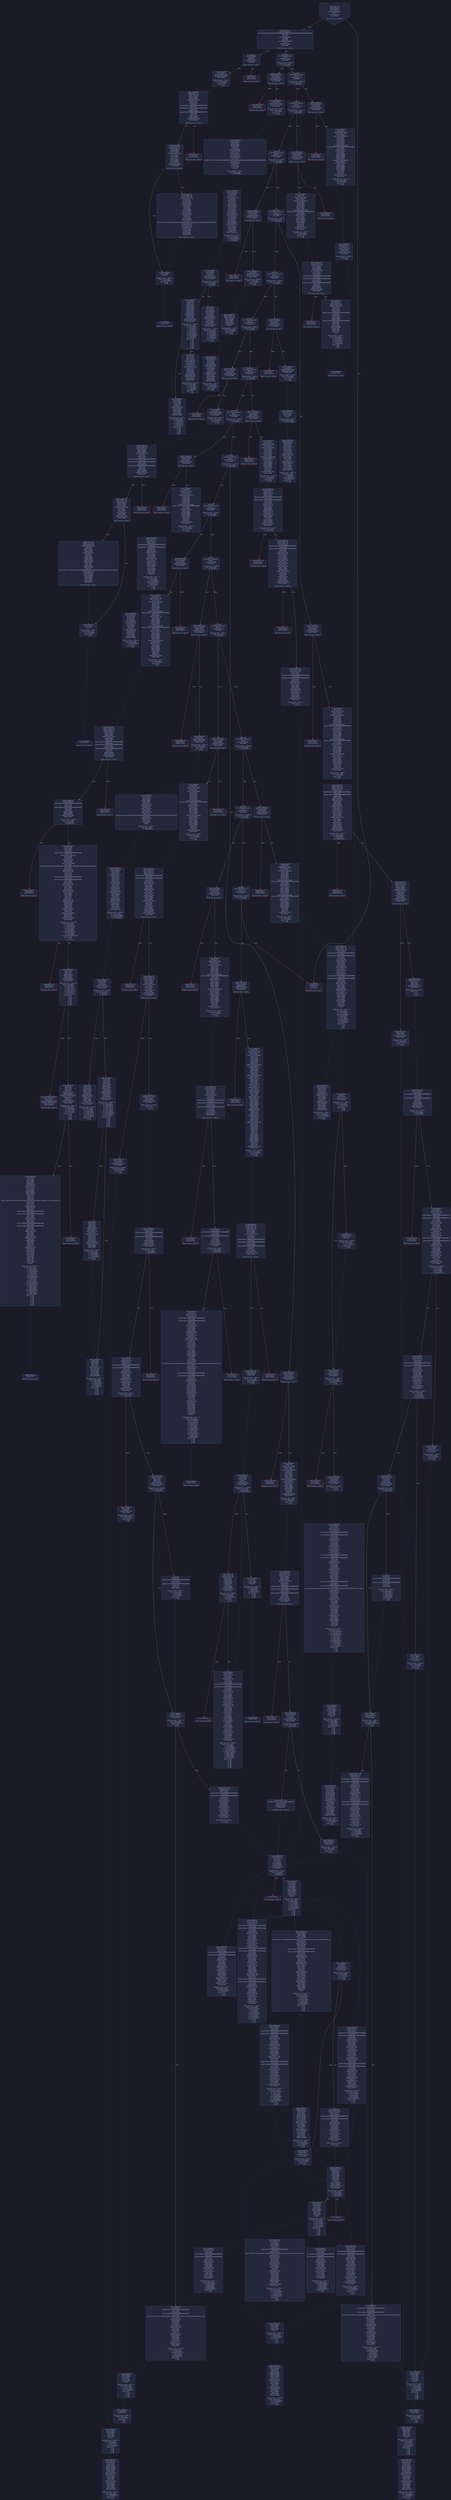 digraph G {
    node [shape=box, style="filled, rounded", color="#565f89", fontcolor="#c0caf5", fontname="Helvetica", fillcolor="#24283b"];
    edge [color="#414868", fontcolor="#c0caf5", fontname="Helvetica"];
    bgcolor="#1a1b26";
    0 [ label = "[00] PUSH1 80
[02] PUSH1 40
[04] MSTORE
[05] PUSH1 04
[07] CALLDATASIZE
[08] LT
[09] PUSH2 00f1
[0c] JUMPI

Stack size req: 0, sizeΔ: 0
" shape = invhouse]
    1 [ label = "[0d] PUSH1 00
[0f] CALLDATALOAD
[10] PUSH29 0100000000000000000000000000000000000000000000000000000000
[2e] SWAP1
[2f] DIV
[30] PUSH4 ffffffff
[35] AND
[36] DUP1
[37] PUSH4 01502460
[3c] EQ
[3d] PUSH2 00f6
[40] JUMPI

Stack size req: 0, sizeΔ: 1
"]
    2 [ label = "[41] DUP1
[42] PUSH4 06fdde03
[47] EQ
[48] PUSH2 010d
[4b] JUMPI

Stack size req: 1, sizeΔ: 0
Entry->Op usage:
	0->71:EQ:1
"]
    3 [ label = "[4c] DUP1
[4d] PUSH4 095ea7b3
[52] EQ
[53] PUSH2 019d
[56] JUMPI

Stack size req: 1, sizeΔ: 0
Entry->Op usage:
	0->82:EQ:1
"]
    4 [ label = "[57] DUP1
[58] PUSH4 13af4035
[5d] EQ
[5e] PUSH2 0202
[61] JUMPI

Stack size req: 1, sizeΔ: 0
Entry->Op usage:
	0->93:EQ:1
"]
    5 [ label = "[62] DUP1
[63] PUSH4 18160ddd
[68] EQ
[69] PUSH2 0245
[6c] JUMPI

Stack size req: 1, sizeΔ: 0
Entry->Op usage:
	0->104:EQ:1
"]
    6 [ label = "[6d] DUP1
[6e] PUSH4 23b872dd
[73] EQ
[74] PUSH2 0270
[77] JUMPI

Stack size req: 1, sizeΔ: 0
Entry->Op usage:
	0->115:EQ:1
"]
    7 [ label = "[78] DUP1
[79] PUSH4 313ce567
[7e] EQ
[7f] PUSH2 02f5
[82] JUMPI

Stack size req: 1, sizeΔ: 0
Entry->Op usage:
	0->126:EQ:1
"]
    8 [ label = "[83] DUP1
[84] PUSH4 31c420d4
[89] EQ
[8a] PUSH2 0326
[8d] JUMPI

Stack size req: 1, sizeΔ: 0
Entry->Op usage:
	0->137:EQ:1
"]
    9 [ label = "[8e] DUP1
[8f] PUSH4 42966c68
[94] EQ
[95] PUSH2 033d
[98] JUMPI

Stack size req: 1, sizeΔ: 0
Entry->Op usage:
	0->148:EQ:1
"]
    10 [ label = "[99] DUP1
[9a] PUSH4 70a08231
[9f] EQ
[a0] PUSH2 0382
[a3] JUMPI

Stack size req: 1, sizeΔ: 0
Entry->Op usage:
	0->159:EQ:1
"]
    11 [ label = "[a4] DUP1
[a5] PUSH4 7e1f2bb8
[aa] EQ
[ab] PUSH2 03d9
[ae] JUMPI

Stack size req: 1, sizeΔ: 0
Entry->Op usage:
	0->170:EQ:1
"]
    12 [ label = "[af] DUP1
[b0] PUSH4 89519c50
[b5] EQ
[b6] PUSH2 041e
[b9] JUMPI

Stack size req: 1, sizeΔ: 0
Entry->Op usage:
	0->181:EQ:1
"]
    13 [ label = "[ba] DUP1
[bb] PUSH4 95d89b41
[c0] EQ
[c1] PUSH2 048b
[c4] JUMPI

Stack size req: 1, sizeΔ: 0
Entry->Op usage:
	0->192:EQ:1
"]
    14 [ label = "[c5] DUP1
[c6] PUSH4 a9059cbb
[cb] EQ
[cc] PUSH2 051b
[cf] JUMPI

Stack size req: 1, sizeΔ: 0
Entry->Op usage:
	0->203:EQ:1
"]
    15 [ label = "[d0] DUP1
[d1] PUSH4 dd62ed3e
[d6] EQ
[d7] PUSH2 0580
[da] JUMPI

Stack size req: 1, sizeΔ: 0
Entry->Op usage:
	0->214:EQ:1
"]
    16 [ label = "[db] DUP1
[dc] PUSH4 e724529c
[e1] EQ
[e2] PUSH2 05f7
[e5] JUMPI

Stack size req: 1, sizeΔ: 0
Entry->Op usage:
	0->225:EQ:1
"]
    17 [ label = "[e6] DUP1
[e7] PUSH4 ed361c17
[ec] EQ
[ed] PUSH2 0646
[f0] JUMPI

Stack size req: 1, sizeΔ: 0
Entry->Op usage:
	0->236:EQ:1
"]
    18 [ label = "[f1] JUMPDEST
[f2] PUSH1 00
[f4] DUP1
[f5] REVERT

Stack size req: 0, sizeΔ: 0
" color = "red"]
    19 [ label = "[f6] JUMPDEST
[f7] CALLVALUE
[f8] DUP1
[f9] ISZERO
[fa] PUSH2 0102
[fd] JUMPI

Stack size req: 0, sizeΔ: 1
"]
    20 [ label = "[fe] PUSH1 00
[0100] DUP1
[0101] REVERT

Stack size req: 0, sizeΔ: 0
" color = "red"]
    21 [ label = "[0102] JUMPDEST
[0103] POP
[0104] PUSH2 010b
[0107] PUSH2 06ac
[010a] JUMP

Stack size req: 1, sizeΔ: 0
Entry->Op usage:
	0->259:POP:0
Entry->Exit:
	0->😵
"]
    22 [ label = "[010b] JUMPDEST
[010c] STOP

Stack size req: 0, sizeΔ: 0
" color = "darkblue"]
    23 [ label = "[010d] JUMPDEST
[010e] CALLVALUE
[010f] DUP1
[0110] ISZERO
[0111] PUSH2 0119
[0114] JUMPI

Stack size req: 0, sizeΔ: 1
"]
    24 [ label = "[0115] PUSH1 00
[0117] DUP1
[0118] REVERT

Stack size req: 0, sizeΔ: 0
" color = "red"]
    25 [ label = "[0119] JUMPDEST
[011a] POP
[011b] PUSH2 0122
[011e] PUSH2 0768
[0121] JUMP

Stack size req: 1, sizeΔ: 0
Entry->Op usage:
	0->282:POP:0
Entry->Exit:
	0->😵
"]
    26 [ label = "[0122] JUMPDEST
[0123] PUSH1 40
[0125] MLOAD
[0126] DUP1
[0127] DUP1
[0128] PUSH1 20
[012a] ADD
[012b] DUP3
[012c] DUP2
[012d] SUB
[012e] DUP3
[012f] MSTORE
[0130] DUP4
[0131] DUP2
[0132] DUP2
[0133] MLOAD
[0134] DUP2
[0135] MSTORE
[0136] PUSH1 20
[0138] ADD
[0139] SWAP2
[013a] POP
[013b] DUP1
[013c] MLOAD
[013d] SWAP1
[013e] PUSH1 20
[0140] ADD
[0141] SWAP1
[0142] DUP1
[0143] DUP4
[0144] DUP4
[0145] PUSH1 00

Stack size req: 1, sizeΔ: 9
Entry->Op usage:
	0->307:MLOAD:0
	0->316:MLOAD:0
	0->320:ADD:1
"]
    27 [ label = "[0147] JUMPDEST
[0148] DUP4
[0149] DUP2
[014a] LT
[014b] ISZERO
[014c] PUSH2 0162
[014f] JUMPI

Stack size req: 4, sizeΔ: 0
Entry->Op usage:
	0->330:LT:0
	3->330:LT:1
"]
    28 [ label = "[0150] DUP1
[0151] DUP3
[0152] ADD
[0153] MLOAD
[0154] DUP2
[0155] DUP5
[0156] ADD
[0157] MSTORE
[0158] PUSH1 20
[015a] DUP2
[015b] ADD
[015c] SWAP1
[015d] POP
[015e] PUSH2 0147
[0161] JUMP

Stack size req: 3, sizeΔ: 0
Entry->Op usage:
	0->338:ADD:1
	0->342:ADD:1
	0->347:ADD:0
	0->349:POP:0
	1->338:ADD:0
	2->342:ADD:0
Entry->Exit:
	0->😵
"]
    29 [ label = "[0162] JUMPDEST
[0163] POP
[0164] POP
[0165] POP
[0166] POP
[0167] SWAP1
[0168] POP
[0169] SWAP1
[016a] DUP2
[016b] ADD
[016c] SWAP1
[016d] PUSH1 1f
[016f] AND
[0170] DUP1
[0171] ISZERO
[0172] PUSH2 018f
[0175] JUMPI

Stack size req: 7, sizeΔ: -5
Entry->Op usage:
	0->355:POP:0
	1->356:POP:0
	2->357:POP:0
	3->358:POP:0
	4->363:ADD:0
	4->367:AND:1
	4->369:ISZERO:0
	5->360:POP:0
	6->363:ADD:1
Entry->Exit:
	0->😵
	1->😵
	2->😵
	3->😵
	4->0
	5->😵
	6->😵
"]
    30 [ label = "[0176] DUP1
[0177] DUP3
[0178] SUB
[0179] DUP1
[017a] MLOAD
[017b] PUSH1 01
[017d] DUP4
[017e] PUSH1 20
[0180] SUB
[0181] PUSH2 0100
[0184] EXP
[0185] SUB
[0186] NOT
[0187] AND
[0188] DUP2
[0189] MSTORE
[018a] PUSH1 20
[018c] ADD
[018d] SWAP2
[018e] POP

Stack size req: 2, sizeΔ: 0
Entry->Op usage:
	0->376:SUB:1
	0->384:SUB:1
	1->376:SUB:0
	1->398:POP:0
Entry->Exit:
	1->😵
"]
    31 [ label = "[018f] JUMPDEST
[0190] POP
[0191] SWAP3
[0192] POP
[0193] POP
[0194] POP
[0195] PUSH1 40
[0197] MLOAD
[0198] DUP1
[0199] SWAP2
[019a] SUB
[019b] SWAP1
[019c] RETURN

Stack size req: 5, sizeΔ: -5
Entry->Op usage:
	0->400:POP:0
	1->410:SUB:0
	2->403:POP:0
	3->404:POP:0
	4->402:POP:0
Entry->Exit:
	0->😵
	1->😵
	2->😵
	3->😵
	4->😵
" color = "darkblue"]
    32 [ label = "[019d] JUMPDEST
[019e] CALLVALUE
[019f] DUP1
[01a0] ISZERO
[01a1] PUSH2 01a9
[01a4] JUMPI

Stack size req: 0, sizeΔ: 1
"]
    33 [ label = "[01a5] PUSH1 00
[01a7] DUP1
[01a8] REVERT

Stack size req: 0, sizeΔ: 0
" color = "red"]
    34 [ label = "[01a9] JUMPDEST
[01aa] POP
[01ab] PUSH2 01e8
[01ae] PUSH1 04
[01b0] DUP1
[01b1] CALLDATASIZE
[01b2] SUB
[01b3] DUP2
[01b4] ADD
[01b5] SWAP1
[01b6] DUP1
[01b7] DUP1
[01b8] CALLDATALOAD
[01b9] PUSH20 ffffffffffffffffffffffffffffffffffffffff
[01ce] AND
[01cf] SWAP1
[01d0] PUSH1 20
[01d2] ADD
[01d3] SWAP1
[01d4] SWAP3
[01d5] SWAP2
[01d6] SWAP1
[01d7] DUP1
[01d8] CALLDATALOAD
[01d9] SWAP1
[01da] PUSH1 20
[01dc] ADD
[01dd] SWAP1
[01de] SWAP3
[01df] SWAP2
[01e0] SWAP1
[01e1] POP
[01e2] POP
[01e3] POP
[01e4] PUSH2 07a1
[01e7] JUMP

Stack size req: 1, sizeΔ: 2
Entry->Op usage:
	0->426:POP:0
Entry->Exit:
	0->😵
"]
    35 [ label = "[01e8] JUMPDEST
[01e9] PUSH1 40
[01eb] MLOAD
[01ec] DUP1
[01ed] DUP3
[01ee] ISZERO
[01ef] ISZERO
[01f0] ISZERO
[01f1] ISZERO
[01f2] DUP2
[01f3] MSTORE
[01f4] PUSH1 20
[01f6] ADD
[01f7] SWAP2
[01f8] POP
[01f9] POP
[01fa] PUSH1 40
[01fc] MLOAD
[01fd] DUP1
[01fe] SWAP2
[01ff] SUB
[0200] SWAP1
[0201] RETURN

Stack size req: 1, sizeΔ: -1
Entry->Op usage:
	0->494:ISZERO:0
	0->504:POP:0
Entry->Exit:
	0->😵
" color = "darkblue"]
    36 [ label = "[0202] JUMPDEST
[0203] CALLVALUE
[0204] DUP1
[0205] ISZERO
[0206] PUSH2 020e
[0209] JUMPI

Stack size req: 0, sizeΔ: 1
"]
    37 [ label = "[020a] PUSH1 00
[020c] DUP1
[020d] REVERT

Stack size req: 0, sizeΔ: 0
" color = "red"]
    38 [ label = "[020e] JUMPDEST
[020f] POP
[0210] PUSH2 0243
[0213] PUSH1 04
[0215] DUP1
[0216] CALLDATASIZE
[0217] SUB
[0218] DUP2
[0219] ADD
[021a] SWAP1
[021b] DUP1
[021c] DUP1
[021d] CALLDATALOAD
[021e] PUSH20 ffffffffffffffffffffffffffffffffffffffff
[0233] AND
[0234] SWAP1
[0235] PUSH1 20
[0237] ADD
[0238] SWAP1
[0239] SWAP3
[023a] SWAP2
[023b] SWAP1
[023c] POP
[023d] POP
[023e] POP
[023f] PUSH2 07d7
[0242] JUMP

Stack size req: 1, sizeΔ: 1
Entry->Op usage:
	0->527:POP:0
Entry->Exit:
	0->😵
"]
    39 [ label = "[0243] JUMPDEST
[0244] STOP

Stack size req: 0, sizeΔ: 0
" color = "darkblue"]
    40 [ label = "[0245] JUMPDEST
[0246] CALLVALUE
[0247] DUP1
[0248] ISZERO
[0249] PUSH2 0251
[024c] JUMPI

Stack size req: 0, sizeΔ: 1
"]
    41 [ label = "[024d] PUSH1 00
[024f] DUP1
[0250] REVERT

Stack size req: 0, sizeΔ: 0
" color = "red"]
    42 [ label = "[0251] JUMPDEST
[0252] POP
[0253] PUSH2 025a
[0256] PUSH2 0877
[0259] JUMP

Stack size req: 1, sizeΔ: 0
Entry->Op usage:
	0->594:POP:0
Entry->Exit:
	0->😵
"]
    43 [ label = "[025a] JUMPDEST
[025b] PUSH1 40
[025d] MLOAD
[025e] DUP1
[025f] DUP3
[0260] DUP2
[0261] MSTORE
[0262] PUSH1 20
[0264] ADD
[0265] SWAP2
[0266] POP
[0267] POP
[0268] PUSH1 40
[026a] MLOAD
[026b] DUP1
[026c] SWAP2
[026d] SUB
[026e] SWAP1
[026f] RETURN

Stack size req: 1, sizeΔ: -1
Entry->Op usage:
	0->609:MSTORE:1
	0->614:POP:0
Entry->Exit:
	0->😵
" color = "darkblue"]
    44 [ label = "[0270] JUMPDEST
[0271] CALLVALUE
[0272] DUP1
[0273] ISZERO
[0274] PUSH2 027c
[0277] JUMPI

Stack size req: 0, sizeΔ: 1
"]
    45 [ label = "[0278] PUSH1 00
[027a] DUP1
[027b] REVERT

Stack size req: 0, sizeΔ: 0
" color = "red"]
    46 [ label = "[027c] JUMPDEST
[027d] POP
[027e] PUSH2 02db
[0281] PUSH1 04
[0283] DUP1
[0284] CALLDATASIZE
[0285] SUB
[0286] DUP2
[0287] ADD
[0288] SWAP1
[0289] DUP1
[028a] DUP1
[028b] CALLDATALOAD
[028c] PUSH20 ffffffffffffffffffffffffffffffffffffffff
[02a1] AND
[02a2] SWAP1
[02a3] PUSH1 20
[02a5] ADD
[02a6] SWAP1
[02a7] SWAP3
[02a8] SWAP2
[02a9] SWAP1
[02aa] DUP1
[02ab] CALLDATALOAD
[02ac] PUSH20 ffffffffffffffffffffffffffffffffffffffff
[02c1] AND
[02c2] SWAP1
[02c3] PUSH1 20
[02c5] ADD
[02c6] SWAP1
[02c7] SWAP3
[02c8] SWAP2
[02c9] SWAP1
[02ca] DUP1
[02cb] CALLDATALOAD
[02cc] SWAP1
[02cd] PUSH1 20
[02cf] ADD
[02d0] SWAP1
[02d1] SWAP3
[02d2] SWAP2
[02d3] SWAP1
[02d4] POP
[02d5] POP
[02d6] POP
[02d7] PUSH2 0881
[02da] JUMP

Stack size req: 1, sizeΔ: 3
Entry->Op usage:
	0->637:POP:0
Entry->Exit:
	0->😵
"]
    47 [ label = "[02db] JUMPDEST
[02dc] PUSH1 40
[02de] MLOAD
[02df] DUP1
[02e0] DUP3
[02e1] ISZERO
[02e2] ISZERO
[02e3] ISZERO
[02e4] ISZERO
[02e5] DUP2
[02e6] MSTORE
[02e7] PUSH1 20
[02e9] ADD
[02ea] SWAP2
[02eb] POP
[02ec] POP
[02ed] PUSH1 40
[02ef] MLOAD
[02f0] DUP1
[02f1] SWAP2
[02f2] SUB
[02f3] SWAP1
[02f4] RETURN

Stack size req: 1, sizeΔ: -1
Entry->Op usage:
	0->737:ISZERO:0
	0->747:POP:0
Entry->Exit:
	0->😵
" color = "darkblue"]
    48 [ label = "[02f5] JUMPDEST
[02f6] CALLVALUE
[02f7] DUP1
[02f8] ISZERO
[02f9] PUSH2 0301
[02fc] JUMPI

Stack size req: 0, sizeΔ: 1
"]
    49 [ label = "[02fd] PUSH1 00
[02ff] DUP1
[0300] REVERT

Stack size req: 0, sizeΔ: 0
" color = "red"]
    50 [ label = "[0301] JUMPDEST
[0302] POP
[0303] PUSH2 030a
[0306] PUSH2 090f
[0309] JUMP

Stack size req: 1, sizeΔ: 0
Entry->Op usage:
	0->770:POP:0
Entry->Exit:
	0->😵
"]
    51 [ label = "[030a] JUMPDEST
[030b] PUSH1 40
[030d] MLOAD
[030e] DUP1
[030f] DUP3
[0310] PUSH1 ff
[0312] AND
[0313] PUSH1 ff
[0315] AND
[0316] DUP2
[0317] MSTORE
[0318] PUSH1 20
[031a] ADD
[031b] SWAP2
[031c] POP
[031d] POP
[031e] PUSH1 40
[0320] MLOAD
[0321] DUP1
[0322] SWAP2
[0323] SUB
[0324] SWAP1
[0325] RETURN

Stack size req: 1, sizeΔ: -1
Entry->Op usage:
	0->786:AND:1
	0->789:AND:1
	0->791:MSTORE:1
	0->796:POP:0
Entry->Exit:
	0->😵
" color = "darkblue"]
    52 [ label = "[0326] JUMPDEST
[0327] CALLVALUE
[0328] DUP1
[0329] ISZERO
[032a] PUSH2 0332
[032d] JUMPI

Stack size req: 0, sizeΔ: 1
"]
    53 [ label = "[032e] PUSH1 00
[0330] DUP1
[0331] REVERT

Stack size req: 0, sizeΔ: 0
" color = "red"]
    54 [ label = "[0332] JUMPDEST
[0333] POP
[0334] PUSH2 033b
[0337] PUSH2 0914
[033a] JUMP

Stack size req: 1, sizeΔ: 0
Entry->Op usage:
	0->819:POP:0
Entry->Exit:
	0->😵
"]
    55 [ label = "[033b] JUMPDEST
[033c] STOP

Stack size req: 0, sizeΔ: 0
" color = "darkblue"]
    56 [ label = "[033d] JUMPDEST
[033e] CALLVALUE
[033f] DUP1
[0340] ISZERO
[0341] PUSH2 0349
[0344] JUMPI

Stack size req: 0, sizeΔ: 1
"]
    57 [ label = "[0345] PUSH1 00
[0347] DUP1
[0348] REVERT

Stack size req: 0, sizeΔ: 0
" color = "red"]
    58 [ label = "[0349] JUMPDEST
[034a] POP
[034b] PUSH2 0368
[034e] PUSH1 04
[0350] DUP1
[0351] CALLDATASIZE
[0352] SUB
[0353] DUP2
[0354] ADD
[0355] SWAP1
[0356] DUP1
[0357] DUP1
[0358] CALLDATALOAD
[0359] SWAP1
[035a] PUSH1 20
[035c] ADD
[035d] SWAP1
[035e] SWAP3
[035f] SWAP2
[0360] SWAP1
[0361] POP
[0362] POP
[0363] POP
[0364] PUSH2 09cf
[0367] JUMP

Stack size req: 1, sizeΔ: 1
Entry->Op usage:
	0->842:POP:0
Entry->Exit:
	0->😵
"]
    59 [ label = "[0368] JUMPDEST
[0369] PUSH1 40
[036b] MLOAD
[036c] DUP1
[036d] DUP3
[036e] ISZERO
[036f] ISZERO
[0370] ISZERO
[0371] ISZERO
[0372] DUP2
[0373] MSTORE
[0374] PUSH1 20
[0376] ADD
[0377] SWAP2
[0378] POP
[0379] POP
[037a] PUSH1 40
[037c] MLOAD
[037d] DUP1
[037e] SWAP2
[037f] SUB
[0380] SWAP1
[0381] RETURN

Stack size req: 1, sizeΔ: -1
Entry->Op usage:
	0->878:ISZERO:0
	0->888:POP:0
Entry->Exit:
	0->😵
" color = "darkblue"]
    60 [ label = "[0382] JUMPDEST
[0383] CALLVALUE
[0384] DUP1
[0385] ISZERO
[0386] PUSH2 038e
[0389] JUMPI

Stack size req: 0, sizeΔ: 1
"]
    61 [ label = "[038a] PUSH1 00
[038c] DUP1
[038d] REVERT

Stack size req: 0, sizeΔ: 0
" color = "red"]
    62 [ label = "[038e] JUMPDEST
[038f] POP
[0390] PUSH2 03c3
[0393] PUSH1 04
[0395] DUP1
[0396] CALLDATASIZE
[0397] SUB
[0398] DUP2
[0399] ADD
[039a] SWAP1
[039b] DUP1
[039c] DUP1
[039d] CALLDATALOAD
[039e] PUSH20 ffffffffffffffffffffffffffffffffffffffff
[03b3] AND
[03b4] SWAP1
[03b5] PUSH1 20
[03b7] ADD
[03b8] SWAP1
[03b9] SWAP3
[03ba] SWAP2
[03bb] SWAP1
[03bc] POP
[03bd] POP
[03be] POP
[03bf] PUSH2 0b86
[03c2] JUMP

Stack size req: 1, sizeΔ: 1
Entry->Op usage:
	0->911:POP:0
Entry->Exit:
	0->😵
"]
    63 [ label = "[03c3] JUMPDEST
[03c4] PUSH1 40
[03c6] MLOAD
[03c7] DUP1
[03c8] DUP3
[03c9] DUP2
[03ca] MSTORE
[03cb] PUSH1 20
[03cd] ADD
[03ce] SWAP2
[03cf] POP
[03d0] POP
[03d1] PUSH1 40
[03d3] MLOAD
[03d4] DUP1
[03d5] SWAP2
[03d6] SUB
[03d7] SWAP1
[03d8] RETURN

Stack size req: 1, sizeΔ: -1
Entry->Op usage:
	0->970:MSTORE:1
	0->975:POP:0
Entry->Exit:
	0->😵
" color = "darkblue"]
    64 [ label = "[03d9] JUMPDEST
[03da] CALLVALUE
[03db] DUP1
[03dc] ISZERO
[03dd] PUSH2 03e5
[03e0] JUMPI

Stack size req: 0, sizeΔ: 1
"]
    65 [ label = "[03e1] PUSH1 00
[03e3] DUP1
[03e4] REVERT

Stack size req: 0, sizeΔ: 0
" color = "red"]
    66 [ label = "[03e5] JUMPDEST
[03e6] POP
[03e7] PUSH2 0404
[03ea] PUSH1 04
[03ec] DUP1
[03ed] CALLDATASIZE
[03ee] SUB
[03ef] DUP2
[03f0] ADD
[03f1] SWAP1
[03f2] DUP1
[03f3] DUP1
[03f4] CALLDATALOAD
[03f5] SWAP1
[03f6] PUSH1 20
[03f8] ADD
[03f9] SWAP1
[03fa] SWAP3
[03fb] SWAP2
[03fc] SWAP1
[03fd] POP
[03fe] POP
[03ff] POP
[0400] PUSH2 0bce
[0403] JUMP

Stack size req: 1, sizeΔ: 1
Entry->Op usage:
	0->998:POP:0
Entry->Exit:
	0->😵
"]
    67 [ label = "[0404] JUMPDEST
[0405] PUSH1 40
[0407] MLOAD
[0408] DUP1
[0409] DUP3
[040a] ISZERO
[040b] ISZERO
[040c] ISZERO
[040d] ISZERO
[040e] DUP2
[040f] MSTORE
[0410] PUSH1 20
[0412] ADD
[0413] SWAP2
[0414] POP
[0415] POP
[0416] PUSH1 40
[0418] MLOAD
[0419] DUP1
[041a] SWAP2
[041b] SUB
[041c] SWAP1
[041d] RETURN

Stack size req: 1, sizeΔ: -1
Entry->Op usage:
	0->1034:ISZERO:0
	0->1044:POP:0
Entry->Exit:
	0->😵
" color = "darkblue"]
    68 [ label = "[041e] JUMPDEST
[041f] CALLVALUE
[0420] DUP1
[0421] ISZERO
[0422] PUSH2 042a
[0425] JUMPI

Stack size req: 0, sizeΔ: 1
"]
    69 [ label = "[0426] PUSH1 00
[0428] DUP1
[0429] REVERT

Stack size req: 0, sizeΔ: 0
" color = "red"]
    70 [ label = "[042a] JUMPDEST
[042b] POP
[042c] PUSH2 0489
[042f] PUSH1 04
[0431] DUP1
[0432] CALLDATASIZE
[0433] SUB
[0434] DUP2
[0435] ADD
[0436] SWAP1
[0437] DUP1
[0438] DUP1
[0439] CALLDATALOAD
[043a] PUSH20 ffffffffffffffffffffffffffffffffffffffff
[044f] AND
[0450] SWAP1
[0451] PUSH1 20
[0453] ADD
[0454] SWAP1
[0455] SWAP3
[0456] SWAP2
[0457] SWAP1
[0458] DUP1
[0459] CALLDATALOAD
[045a] PUSH20 ffffffffffffffffffffffffffffffffffffffff
[046f] AND
[0470] SWAP1
[0471] PUSH1 20
[0473] ADD
[0474] SWAP1
[0475] SWAP3
[0476] SWAP2
[0477] SWAP1
[0478] DUP1
[0479] CALLDATALOAD
[047a] SWAP1
[047b] PUSH1 20
[047d] ADD
[047e] SWAP1
[047f] SWAP3
[0480] SWAP2
[0481] SWAP1
[0482] POP
[0483] POP
[0484] POP
[0485] PUSH2 0d5b
[0488] JUMP

Stack size req: 1, sizeΔ: 3
Entry->Op usage:
	0->1067:POP:0
Entry->Exit:
	0->😵
"]
    71 [ label = "[0489] JUMPDEST
[048a] STOP

Stack size req: 0, sizeΔ: 0
" color = "darkblue"]
    72 [ label = "[048b] JUMPDEST
[048c] CALLVALUE
[048d] DUP1
[048e] ISZERO
[048f] PUSH2 0497
[0492] JUMPI

Stack size req: 0, sizeΔ: 1
"]
    73 [ label = "[0493] PUSH1 00
[0495] DUP1
[0496] REVERT

Stack size req: 0, sizeΔ: 0
" color = "red"]
    74 [ label = "[0497] JUMPDEST
[0498] POP
[0499] PUSH2 04a0
[049c] PUSH2 0f7b
[049f] JUMP

Stack size req: 1, sizeΔ: 0
Entry->Op usage:
	0->1176:POP:0
Entry->Exit:
	0->😵
"]
    75 [ label = "[04a0] JUMPDEST
[04a1] PUSH1 40
[04a3] MLOAD
[04a4] DUP1
[04a5] DUP1
[04a6] PUSH1 20
[04a8] ADD
[04a9] DUP3
[04aa] DUP2
[04ab] SUB
[04ac] DUP3
[04ad] MSTORE
[04ae] DUP4
[04af] DUP2
[04b0] DUP2
[04b1] MLOAD
[04b2] DUP2
[04b3] MSTORE
[04b4] PUSH1 20
[04b6] ADD
[04b7] SWAP2
[04b8] POP
[04b9] DUP1
[04ba] MLOAD
[04bb] SWAP1
[04bc] PUSH1 20
[04be] ADD
[04bf] SWAP1
[04c0] DUP1
[04c1] DUP4
[04c2] DUP4
[04c3] PUSH1 00

Stack size req: 1, sizeΔ: 9
Entry->Op usage:
	0->1201:MLOAD:0
	0->1210:MLOAD:0
	0->1214:ADD:1
"]
    76 [ label = "[04c5] JUMPDEST
[04c6] DUP4
[04c7] DUP2
[04c8] LT
[04c9] ISZERO
[04ca] PUSH2 04e0
[04cd] JUMPI

Stack size req: 4, sizeΔ: 0
Entry->Op usage:
	0->1224:LT:0
	3->1224:LT:1
"]
    77 [ label = "[04ce] DUP1
[04cf] DUP3
[04d0] ADD
[04d1] MLOAD
[04d2] DUP2
[04d3] DUP5
[04d4] ADD
[04d5] MSTORE
[04d6] PUSH1 20
[04d8] DUP2
[04d9] ADD
[04da] SWAP1
[04db] POP
[04dc] PUSH2 04c5
[04df] JUMP

Stack size req: 3, sizeΔ: 0
Entry->Op usage:
	0->1232:ADD:1
	0->1236:ADD:1
	0->1241:ADD:0
	0->1243:POP:0
	1->1232:ADD:0
	2->1236:ADD:0
Entry->Exit:
	0->😵
"]
    78 [ label = "[04e0] JUMPDEST
[04e1] POP
[04e2] POP
[04e3] POP
[04e4] POP
[04e5] SWAP1
[04e6] POP
[04e7] SWAP1
[04e8] DUP2
[04e9] ADD
[04ea] SWAP1
[04eb] PUSH1 1f
[04ed] AND
[04ee] DUP1
[04ef] ISZERO
[04f0] PUSH2 050d
[04f3] JUMPI

Stack size req: 7, sizeΔ: -5
Entry->Op usage:
	0->1249:POP:0
	1->1250:POP:0
	2->1251:POP:0
	3->1252:POP:0
	4->1257:ADD:0
	4->1261:AND:1
	4->1263:ISZERO:0
	5->1254:POP:0
	6->1257:ADD:1
Entry->Exit:
	0->😵
	1->😵
	2->😵
	3->😵
	4->0
	5->😵
	6->😵
"]
    79 [ label = "[04f4] DUP1
[04f5] DUP3
[04f6] SUB
[04f7] DUP1
[04f8] MLOAD
[04f9] PUSH1 01
[04fb] DUP4
[04fc] PUSH1 20
[04fe] SUB
[04ff] PUSH2 0100
[0502] EXP
[0503] SUB
[0504] NOT
[0505] AND
[0506] DUP2
[0507] MSTORE
[0508] PUSH1 20
[050a] ADD
[050b] SWAP2
[050c] POP

Stack size req: 2, sizeΔ: 0
Entry->Op usage:
	0->1270:SUB:1
	0->1278:SUB:1
	1->1270:SUB:0
	1->1292:POP:0
Entry->Exit:
	1->😵
"]
    80 [ label = "[050d] JUMPDEST
[050e] POP
[050f] SWAP3
[0510] POP
[0511] POP
[0512] POP
[0513] PUSH1 40
[0515] MLOAD
[0516] DUP1
[0517] SWAP2
[0518] SUB
[0519] SWAP1
[051a] RETURN

Stack size req: 5, sizeΔ: -5
Entry->Op usage:
	0->1294:POP:0
	1->1304:SUB:0
	2->1297:POP:0
	3->1298:POP:0
	4->1296:POP:0
Entry->Exit:
	0->😵
	1->😵
	2->😵
	3->😵
	4->😵
" color = "darkblue"]
    81 [ label = "[051b] JUMPDEST
[051c] CALLVALUE
[051d] DUP1
[051e] ISZERO
[051f] PUSH2 0527
[0522] JUMPI

Stack size req: 0, sizeΔ: 1
"]
    82 [ label = "[0523] PUSH1 00
[0525] DUP1
[0526] REVERT

Stack size req: 0, sizeΔ: 0
" color = "red"]
    83 [ label = "[0527] JUMPDEST
[0528] POP
[0529] PUSH2 0566
[052c] PUSH1 04
[052e] DUP1
[052f] CALLDATASIZE
[0530] SUB
[0531] DUP2
[0532] ADD
[0533] SWAP1
[0534] DUP1
[0535] DUP1
[0536] CALLDATALOAD
[0537] PUSH20 ffffffffffffffffffffffffffffffffffffffff
[054c] AND
[054d] SWAP1
[054e] PUSH1 20
[0550] ADD
[0551] SWAP1
[0552] SWAP3
[0553] SWAP2
[0554] SWAP1
[0555] DUP1
[0556] CALLDATALOAD
[0557] SWAP1
[0558] PUSH1 20
[055a] ADD
[055b] SWAP1
[055c] SWAP3
[055d] SWAP2
[055e] SWAP1
[055f] POP
[0560] POP
[0561] POP
[0562] PUSH2 0fb4
[0565] JUMP

Stack size req: 1, sizeΔ: 2
Entry->Op usage:
	0->1320:POP:0
Entry->Exit:
	0->😵
"]
    84 [ label = "[0566] JUMPDEST
[0567] PUSH1 40
[0569] MLOAD
[056a] DUP1
[056b] DUP3
[056c] ISZERO
[056d] ISZERO
[056e] ISZERO
[056f] ISZERO
[0570] DUP2
[0571] MSTORE
[0572] PUSH1 20
[0574] ADD
[0575] SWAP2
[0576] POP
[0577] POP
[0578] PUSH1 40
[057a] MLOAD
[057b] DUP1
[057c] SWAP2
[057d] SUB
[057e] SWAP1
[057f] RETURN

Stack size req: 1, sizeΔ: -1
Entry->Op usage:
	0->1388:ISZERO:0
	0->1398:POP:0
Entry->Exit:
	0->😵
" color = "darkblue"]
    85 [ label = "[0580] JUMPDEST
[0581] CALLVALUE
[0582] DUP1
[0583] ISZERO
[0584] PUSH2 058c
[0587] JUMPI

Stack size req: 0, sizeΔ: 1
"]
    86 [ label = "[0588] PUSH1 00
[058a] DUP1
[058b] REVERT

Stack size req: 0, sizeΔ: 0
" color = "red"]
    87 [ label = "[058c] JUMPDEST
[058d] POP
[058e] PUSH2 05e1
[0591] PUSH1 04
[0593] DUP1
[0594] CALLDATASIZE
[0595] SUB
[0596] DUP2
[0597] ADD
[0598] SWAP1
[0599] DUP1
[059a] DUP1
[059b] CALLDATALOAD
[059c] PUSH20 ffffffffffffffffffffffffffffffffffffffff
[05b1] AND
[05b2] SWAP1
[05b3] PUSH1 20
[05b5] ADD
[05b6] SWAP1
[05b7] SWAP3
[05b8] SWAP2
[05b9] SWAP1
[05ba] DUP1
[05bb] CALLDATALOAD
[05bc] PUSH20 ffffffffffffffffffffffffffffffffffffffff
[05d1] AND
[05d2] SWAP1
[05d3] PUSH1 20
[05d5] ADD
[05d6] SWAP1
[05d7] SWAP3
[05d8] SWAP2
[05d9] SWAP1
[05da] POP
[05db] POP
[05dc] POP
[05dd] PUSH2 1040
[05e0] JUMP

Stack size req: 1, sizeΔ: 2
Entry->Op usage:
	0->1421:POP:0
Entry->Exit:
	0->😵
"]
    88 [ label = "[05e1] JUMPDEST
[05e2] PUSH1 40
[05e4] MLOAD
[05e5] DUP1
[05e6] DUP3
[05e7] DUP2
[05e8] MSTORE
[05e9] PUSH1 20
[05eb] ADD
[05ec] SWAP2
[05ed] POP
[05ee] POP
[05ef] PUSH1 40
[05f1] MLOAD
[05f2] DUP1
[05f3] SWAP2
[05f4] SUB
[05f5] SWAP1
[05f6] RETURN

Stack size req: 1, sizeΔ: -1
Entry->Op usage:
	0->1512:MSTORE:1
	0->1517:POP:0
Entry->Exit:
	0->😵
" color = "darkblue"]
    89 [ label = "[05f7] JUMPDEST
[05f8] CALLVALUE
[05f9] DUP1
[05fa] ISZERO
[05fb] PUSH2 0603
[05fe] JUMPI

Stack size req: 0, sizeΔ: 1
"]
    90 [ label = "[05ff] PUSH1 00
[0601] DUP1
[0602] REVERT

Stack size req: 0, sizeΔ: 0
" color = "red"]
    91 [ label = "[0603] JUMPDEST
[0604] POP
[0605] PUSH2 0644
[0608] PUSH1 04
[060a] DUP1
[060b] CALLDATASIZE
[060c] SUB
[060d] DUP2
[060e] ADD
[060f] SWAP1
[0610] DUP1
[0611] DUP1
[0612] CALLDATALOAD
[0613] PUSH20 ffffffffffffffffffffffffffffffffffffffff
[0628] AND
[0629] SWAP1
[062a] PUSH1 20
[062c] ADD
[062d] SWAP1
[062e] SWAP3
[062f] SWAP2
[0630] SWAP1
[0631] DUP1
[0632] CALLDATALOAD
[0633] ISZERO
[0634] ISZERO
[0635] SWAP1
[0636] PUSH1 20
[0638] ADD
[0639] SWAP1
[063a] SWAP3
[063b] SWAP2
[063c] SWAP1
[063d] POP
[063e] POP
[063f] POP
[0640] PUSH2 10c7
[0643] JUMP

Stack size req: 1, sizeΔ: 2
Entry->Op usage:
	0->1540:POP:0
Entry->Exit:
	0->😵
"]
    92 [ label = "[0644] JUMPDEST
[0645] STOP

Stack size req: 0, sizeΔ: 0
" color = "darkblue"]
    93 [ label = "[0646] JUMPDEST
[0647] CALLVALUE
[0648] DUP1
[0649] ISZERO
[064a] PUSH2 0652
[064d] JUMPI

Stack size req: 0, sizeΔ: 1
"]
    94 [ label = "[064e] PUSH1 00
[0650] DUP1
[0651] REVERT

Stack size req: 0, sizeΔ: 0
" color = "red"]
    95 [ label = "[0652] JUMPDEST
[0653] POP
[0654] PUSH2 06aa
[0657] PUSH1 04
[0659] DUP1
[065a] CALLDATASIZE
[065b] SUB
[065c] DUP2
[065d] ADD
[065e] SWAP1
[065f] DUP1
[0660] DUP1
[0661] CALLDATALOAD
[0662] SWAP1
[0663] PUSH1 20
[0665] ADD
[0666] SWAP1
[0667] DUP3
[0668] ADD
[0669] DUP1
[066a] CALLDATALOAD
[066b] SWAP1
[066c] PUSH1 20
[066e] ADD
[066f] SWAP1
[0670] DUP1
[0671] DUP1
[0672] PUSH1 20
[0674] MUL
[0675] PUSH1 20
[0677] ADD
[0678] PUSH1 40
[067a] MLOAD
[067b] SWAP1
[067c] DUP2
[067d] ADD
[067e] PUSH1 40
[0680] MSTORE
[0681] DUP1
[0682] SWAP4
[0683] SWAP3
[0684] SWAP2
[0685] SWAP1
[0686] DUP2
[0687] DUP2
[0688] MSTORE
[0689] PUSH1 20
[068b] ADD
[068c] DUP4
[068d] DUP4
[068e] PUSH1 20
[0690] MUL
[0691] DUP1
[0692] DUP3
[0693] DUP5
[0694] CALLDATACOPY
[0695] DUP3
[0696] ADD
[0697] SWAP2
[0698] POP
[0699] POP
[069a] POP
[069b] POP
[069c] POP
[069d] POP
[069e] SWAP2
[069f] SWAP3
[06a0] SWAP2
[06a1] SWAP3
[06a2] SWAP1
[06a3] POP
[06a4] POP
[06a5] POP
[06a6] PUSH2 1228
[06a9] JUMP

Stack size req: 1, sizeΔ: 1
Entry->Op usage:
	0->1619:POP:0
Entry->Exit:
	0->😵
"]
    96 [ label = "[06aa] JUMPDEST
[06ab] STOP

Stack size req: 0, sizeΔ: 0
" color = "darkblue"]
    97 [ label = "[06ac] JUMPDEST
[06ad] PUSH1 02
[06af] PUSH1 00
[06b1] SWAP1
[06b2] SLOAD
[06b3] SWAP1
[06b4] PUSH2 0100
[06b7] EXP
[06b8] SWAP1
[06b9] DIV
[06ba] PUSH20 ffffffffffffffffffffffffffffffffffffffff
[06cf] AND
[06d0] PUSH20 ffffffffffffffffffffffffffffffffffffffff
[06e5] AND
[06e6] CALLER
[06e7] PUSH20 ffffffffffffffffffffffffffffffffffffffff
[06fc] AND
[06fd] EQ
[06fe] ISZERO
[06ff] ISZERO
[0700] PUSH2 0708
[0703] JUMPI

Stack size req: 0, sizeΔ: 0
"]
    98 [ label = "[0704] PUSH1 00
[0706] DUP1
[0707] REVERT

Stack size req: 0, sizeΔ: 0
" color = "red"]
    99 [ label = "[0708] JUMPDEST
[0709] PUSH1 06
[070b] PUSH1 00
[070d] SWAP1
[070e] SLOAD
[070f] SWAP1
[0710] PUSH2 0100
[0713] EXP
[0714] SWAP1
[0715] DIV
[0716] PUSH1 ff
[0718] AND
[0719] ISZERO
[071a] ISZERO
[071b] PUSH2 0766
[071e] JUMPI

Stack size req: 0, sizeΔ: 0
"]
    100 [ label = "[071f] PUSH1 01
[0721] PUSH1 06
[0723] PUSH1 00
[0725] PUSH2 0100
[0728] EXP
[0729] DUP2
[072a] SLOAD
[072b] DUP2
[072c] PUSH1 ff
[072e] MUL
[072f] NOT
[0730] AND
[0731] SWAP1
[0732] DUP4
[0733] ISZERO
[0734] ISZERO
[0735] MUL
[0736] OR
[0737] SWAP1
[0738] SSTORE
[0739] POP
[073a] PUSH32 615acbaede366d76a8b8cb2a9ada6a71495f0786513d71aa97aaf0c3910b78de
[075b] PUSH1 40
[075d] MLOAD
[075e] PUSH1 40
[0760] MLOAD
[0761] DUP1
[0762] SWAP2
[0763] SUB
[0764] SWAP1
[0765] LOG1

Stack size req: 0, sizeΔ: 0
"]
    101 [ label = "[0766] JUMPDEST
[0767] JUMP
Indirect!

Stack size req: 1, sizeΔ: -1
Entry->Op usage:
	0->1895:JUMP:0
Entry->Exit:
	0->😵
" color = "teal"]
    102 [ label = "[0768] JUMPDEST
[0769] PUSH1 40
[076b] DUP1
[076c] MLOAD
[076d] SWAP1
[076e] DUP2
[076f] ADD
[0770] PUSH1 40
[0772] MSTORE
[0773] DUP1
[0774] PUSH1 04
[0776] DUP2
[0777] MSTORE
[0778] PUSH1 20
[077a] ADD
[077b] PUSH32 5845524100000000000000000000000000000000000000000000000000000000
[079c] DUP2
[079d] MSTORE
[079e] POP
[079f] DUP2
[07a0] JUMP
Indirect!

Stack size req: 1, sizeΔ: 1
Entry->Op usage:
	0->1952:JUMP:0
" color = "teal"]
    103 [ label = "[07a1] JUMPDEST
[07a2] PUSH1 00
[07a4] DUP1
[07a5] PUSH2 07ae
[07a8] CALLER
[07a9] DUP6
[07aa] PUSH2 1040
[07ad] JUMP

Stack size req: 2, sizeΔ: 5
Entry->Exit:
	1->0, 6
"]
    104 [ label = "[07ae] JUMPDEST
[07af] EQ
[07b0] DUP1
[07b1] PUSH2 07ba
[07b4] JUMPI

Stack size req: 2, sizeΔ: -1
Entry->Op usage:
	0->1967:EQ:0
	1->1967:EQ:1
Entry->Exit:
	0->😵
	1->😵
"]
    105 [ label = "[07b5] POP
[07b6] PUSH1 00
[07b8] DUP3
[07b9] EQ

Stack size req: 3, sizeΔ: 0
Entry->Op usage:
	0->1973:POP:0
	2->1977:EQ:0
Entry->Exit:
	0->😵
"]
    106 [ label = "[07ba] JUMPDEST
[07bb] ISZERO
[07bc] ISZERO
[07bd] PUSH2 07c5
[07c0] JUMPI

Stack size req: 1, sizeΔ: -1
Entry->Op usage:
	0->1979:ISZERO:0
Entry->Exit:
	0->😵
"]
    107 [ label = "[07c1] PUSH1 00
[07c3] DUP1
[07c4] REVERT

Stack size req: 0, sizeΔ: 0
" color = "red"]
    108 [ label = "[07c5] JUMPDEST
[07c6] PUSH2 07cf
[07c9] DUP4
[07ca] DUP4
[07cb] PUSH2 1314
[07ce] JUMP

Stack size req: 3, sizeΔ: 3
Entry->Exit:
	1->0, 4
	2->1, 5
"]
    109 [ label = "[07cf] JUMPDEST
[07d0] SWAP1
[07d1] POP
[07d2] SWAP3
[07d3] SWAP2
[07d4] POP
[07d5] POP
[07d6] JUMP
Indirect!

Stack size req: 5, sizeΔ: -4
Entry->Op usage:
	1->2001:POP:0
	2->2005:POP:0
	3->2004:POP:0
	4->2006:JUMP:0
Entry->Exit:
	0->0
	1->😵
	2->😵
	3->😵
	4->😵
" color = "teal"]
    110 [ label = "[07d7] JUMPDEST
[07d8] PUSH1 02
[07da] PUSH1 00
[07dc] SWAP1
[07dd] SLOAD
[07de] SWAP1
[07df] PUSH2 0100
[07e2] EXP
[07e3] SWAP1
[07e4] DIV
[07e5] PUSH20 ffffffffffffffffffffffffffffffffffffffff
[07fa] AND
[07fb] PUSH20 ffffffffffffffffffffffffffffffffffffffff
[0810] AND
[0811] CALLER
[0812] PUSH20 ffffffffffffffffffffffffffffffffffffffff
[0827] AND
[0828] EQ
[0829] ISZERO
[082a] ISZERO
[082b] PUSH2 0833
[082e] JUMPI

Stack size req: 0, sizeΔ: 0
"]
    111 [ label = "[082f] PUSH1 00
[0831] DUP1
[0832] REVERT

Stack size req: 0, sizeΔ: 0
" color = "red"]
    112 [ label = "[0833] JUMPDEST
[0834] DUP1
[0835] PUSH1 02
[0837] PUSH1 00
[0839] PUSH2 0100
[083c] EXP
[083d] DUP2
[083e] SLOAD
[083f] DUP2
[0840] PUSH20 ffffffffffffffffffffffffffffffffffffffff
[0855] MUL
[0856] NOT
[0857] AND
[0858] SWAP1
[0859] DUP4
[085a] PUSH20 ffffffffffffffffffffffffffffffffffffffff
[086f] AND
[0870] MUL
[0871] OR
[0872] SWAP1
[0873] SSTORE
[0874] POP
[0875] POP
[0876] JUMP
Indirect!

Stack size req: 2, sizeΔ: -2
Entry->Op usage:
	0->2159:AND:1
	0->2160:MUL:0
	0->2164:POP:0
	0->2165:POP:0
	1->2166:JUMP:0
Entry->Exit:
	0->😵
	1->😵
" color = "teal"]
    113 [ label = "[0877] JUMPDEST
[0878] PUSH1 00
[087a] PUSH1 05
[087c] SLOAD
[087d] SWAP1
[087e] POP
[087f] SWAP1
[0880] JUMP
Indirect!

Stack size req: 1, sizeΔ: 0
Entry->Op usage:
	0->2176:JUMP:0
Entry->Exit:
	0->😵
" color = "teal"]
    114 [ label = "[0881] JUMPDEST
[0882] PUSH1 00
[0884] PUSH1 03
[0886] PUSH1 00
[0888] DUP6
[0889] PUSH20 ffffffffffffffffffffffffffffffffffffffff
[089e] AND
[089f] PUSH20 ffffffffffffffffffffffffffffffffffffffff
[08b4] AND
[08b5] DUP2
[08b6] MSTORE
[08b7] PUSH1 20
[08b9] ADD
[08ba] SWAP1
[08bb] DUP2
[08bc] MSTORE
[08bd] PUSH1 20
[08bf] ADD
[08c0] PUSH1 00
[08c2] SHA3
[08c3] PUSH1 00
[08c5] SWAP1
[08c6] SLOAD
[08c7] SWAP1
[08c8] PUSH2 0100
[08cb] EXP
[08cc] SWAP1
[08cd] DIV
[08ce] PUSH1 ff
[08d0] AND
[08d1] ISZERO
[08d2] ISZERO
[08d3] ISZERO
[08d4] PUSH2 08dc
[08d7] JUMPI

Stack size req: 3, sizeΔ: 1
Entry->Op usage:
	2->2206:AND:1
	2->2228:AND:1
	2->2230:MSTORE:1
"]
    115 [ label = "[08d8] PUSH1 00
[08da] DUP1
[08db] REVERT

Stack size req: 0, sizeΔ: 0
" color = "red"]
    116 [ label = "[08dc] JUMPDEST
[08dd] PUSH1 06
[08df] PUSH1 00
[08e1] SWAP1
[08e2] SLOAD
[08e3] SWAP1
[08e4] PUSH2 0100
[08e7] EXP
[08e8] SWAP1
[08e9] DIV
[08ea] PUSH1 ff
[08ec] AND
[08ed] ISZERO
[08ee] PUSH2 08fa
[08f1] JUMPI

Stack size req: 0, sizeΔ: 0
"]
    117 [ label = "[08f2] PUSH1 00
[08f4] SWAP1
[08f5] POP
[08f6] PUSH2 0908
[08f9] JUMP

Stack size req: 1, sizeΔ: 0
Entry->Op usage:
	0->2293:POP:0
Entry->Exit:
	0->😵
"]
    118 [ label = "[08fa] JUMPDEST
[08fb] PUSH2 0905
[08fe] DUP5
[08ff] DUP5
[0900] DUP5
[0901] PUSH2 1406
[0904] JUMP

Stack size req: 4, sizeΔ: 4
Entry->Exit:
	1->0, 5
	2->1, 6
	3->2, 7
"]
    119 [ label = "[0905] JUMPDEST
[0906] SWAP1
[0907] POP

Stack size req: 2, sizeΔ: -1
Entry->Op usage:
	1->2311:POP:0
Entry->Exit:
	0->0
	1->😵
"]
    120 [ label = "[0908] JUMPDEST
[0909] SWAP4
[090a] SWAP3
[090b] POP
[090c] POP
[090d] POP
[090e] JUMP
Indirect!

Stack size req: 5, sizeΔ: -4
Entry->Op usage:
	1->2316:POP:0
	2->2317:POP:0
	3->2315:POP:0
	4->2318:JUMP:0
Entry->Exit:
	0->0
	1->😵
	2->😵
	3->😵
	4->😵
" color = "teal"]
    121 [ label = "[090f] JUMPDEST
[0910] PUSH1 12
[0912] DUP2
[0913] JUMP
Indirect!

Stack size req: 1, sizeΔ: 1
Entry->Op usage:
	0->2323:JUMP:0
" color = "teal"]
    122 [ label = "[0914] JUMPDEST
[0915] PUSH1 02
[0917] PUSH1 00
[0919] SWAP1
[091a] SLOAD
[091b] SWAP1
[091c] PUSH2 0100
[091f] EXP
[0920] SWAP1
[0921] DIV
[0922] PUSH20 ffffffffffffffffffffffffffffffffffffffff
[0937] AND
[0938] PUSH20 ffffffffffffffffffffffffffffffffffffffff
[094d] AND
[094e] CALLER
[094f] PUSH20 ffffffffffffffffffffffffffffffffffffffff
[0964] AND
[0965] EQ
[0966] ISZERO
[0967] ISZERO
[0968] PUSH2 0970
[096b] JUMPI

Stack size req: 0, sizeΔ: 0
"]
    123 [ label = "[096c] PUSH1 00
[096e] DUP1
[096f] REVERT

Stack size req: 0, sizeΔ: 0
" color = "red"]
    124 [ label = "[0970] JUMPDEST
[0971] PUSH1 06
[0973] PUSH1 00
[0975] SWAP1
[0976] SLOAD
[0977] SWAP1
[0978] PUSH2 0100
[097b] EXP
[097c] SWAP1
[097d] DIV
[097e] PUSH1 ff
[0980] AND
[0981] ISZERO
[0982] PUSH2 09cd
[0985] JUMPI

Stack size req: 0, sizeΔ: 0
"]
    125 [ label = "[0986] PUSH1 00
[0988] PUSH1 06
[098a] PUSH1 00
[098c] PUSH2 0100
[098f] EXP
[0990] DUP2
[0991] SLOAD
[0992] DUP2
[0993] PUSH1 ff
[0995] MUL
[0996] NOT
[0997] AND
[0998] SWAP1
[0999] DUP4
[099a] ISZERO
[099b] ISZERO
[099c] MUL
[099d] OR
[099e] SWAP1
[099f] SSTORE
[09a0] POP
[09a1] PUSH32 2f05ba71d0df11bf5fa562a6569d70c4f80da84284badbe015ce1456063d0ded
[09c2] PUSH1 40
[09c4] MLOAD
[09c5] PUSH1 40
[09c7] MLOAD
[09c8] DUP1
[09c9] SWAP2
[09ca] SUB
[09cb] SWAP1
[09cc] LOG1

Stack size req: 0, sizeΔ: 0
"]
    126 [ label = "[09cd] JUMPDEST
[09ce] JUMP
Indirect!

Stack size req: 1, sizeΔ: -1
Entry->Op usage:
	0->2510:JUMP:0
Entry->Exit:
	0->😵
" color = "teal"]
    127 [ label = "[09cf] JUMPDEST
[09d0] PUSH1 00
[09d2] DUP2
[09d3] PUSH1 00
[09d5] DUP1
[09d6] CALLER
[09d7] PUSH20 ffffffffffffffffffffffffffffffffffffffff
[09ec] AND
[09ed] PUSH20 ffffffffffffffffffffffffffffffffffffffff
[0a02] AND
[0a03] DUP2
[0a04] MSTORE
[0a05] PUSH1 20
[0a07] ADD
[0a08] SWAP1
[0a09] DUP2
[0a0a] MSTORE
[0a0b] PUSH1 20
[0a0d] ADD
[0a0e] PUSH1 00
[0a10] SHA3
[0a11] SLOAD
[0a12] LT
[0a13] ISZERO
[0a14] ISZERO
[0a15] ISZERO
[0a16] PUSH2 0a1e
[0a19] JUMPI

Stack size req: 1, sizeΔ: 1
Entry->Op usage:
	0->2578:LT:1
"]
    128 [ label = "[0a1a] PUSH1 00
[0a1c] DUP1
[0a1d] REVERT

Stack size req: 0, sizeΔ: 0
" color = "red"]
    129 [ label = "[0a1e] JUMPDEST
[0a1f] PUSH1 04
[0a21] PUSH1 00
[0a23] CALLER
[0a24] PUSH20 ffffffffffffffffffffffffffffffffffffffff
[0a39] AND
[0a3a] PUSH20 ffffffffffffffffffffffffffffffffffffffff
[0a4f] AND
[0a50] DUP2
[0a51] MSTORE
[0a52] PUSH1 20
[0a54] ADD
[0a55] SWAP1
[0a56] DUP2
[0a57] MSTORE
[0a58] PUSH1 20
[0a5a] ADD
[0a5b] PUSH1 00
[0a5d] SHA3
[0a5e] PUSH1 00
[0a60] SWAP1
[0a61] SLOAD
[0a62] SWAP1
[0a63] PUSH2 0100
[0a66] EXP
[0a67] SWAP1
[0a68] DIV
[0a69] PUSH1 ff
[0a6b] AND
[0a6c] ISZERO
[0a6d] ISZERO
[0a6e] PUSH2 0a76
[0a71] JUMPI

Stack size req: 0, sizeΔ: 0
"]
    130 [ label = "[0a72] PUSH1 00
[0a74] DUP1
[0a75] REVERT

Stack size req: 0, sizeΔ: 0
" color = "red"]
    131 [ label = "[0a76] JUMPDEST
[0a77] PUSH2 0abe
[0a7a] PUSH1 00
[0a7c] DUP1
[0a7d] CALLER
[0a7e] PUSH20 ffffffffffffffffffffffffffffffffffffffff
[0a93] AND
[0a94] PUSH20 ffffffffffffffffffffffffffffffffffffffff
[0aa9] AND
[0aaa] DUP2
[0aab] MSTORE
[0aac] PUSH1 20
[0aae] ADD
[0aaf] SWAP1
[0ab0] DUP2
[0ab1] MSTORE
[0ab2] PUSH1 20
[0ab4] ADD
[0ab5] PUSH1 00
[0ab7] SHA3
[0ab8] SLOAD
[0ab9] DUP4
[0aba] PUSH2 17ec
[0abd] JUMP

Stack size req: 2, sizeΔ: 3
Entry->Exit:
	1->0, 4
"]
    132 [ label = "[0abe] JUMPDEST
[0abf] PUSH1 00
[0ac1] DUP1
[0ac2] CALLER
[0ac3] PUSH20 ffffffffffffffffffffffffffffffffffffffff
[0ad8] AND
[0ad9] PUSH20 ffffffffffffffffffffffffffffffffffffffff
[0aee] AND
[0aef] DUP2
[0af0] MSTORE
[0af1] PUSH1 20
[0af3] ADD
[0af4] SWAP1
[0af5] DUP2
[0af6] MSTORE
[0af7] PUSH1 20
[0af9] ADD
[0afa] PUSH1 00
[0afc] SHA3
[0afd] DUP2
[0afe] SWAP1
[0aff] SSTORE
[0b00] POP
[0b01] PUSH2 0b0c
[0b04] PUSH1 05
[0b06] SLOAD
[0b07] DUP4
[0b08] PUSH2 17ec
[0b0b] JUMP

Stack size req: 3, sizeΔ: 2
Entry->Op usage:
	0->2815:SSTORE:1
	0->2816:POP:0
Entry->Exit:
	0->😵
	2->0, 4
"]
    133 [ label = "[0b0c] JUMPDEST
[0b0d] PUSH1 05
[0b0f] DUP2
[0b10] SWAP1
[0b11] SSTORE
[0b12] POP
[0b13] PUSH32 cc16f5dbb4873280815c1ee09dbd06736cffcc184412cf7a71a0fdb75d397ca5
[0b34] CALLER
[0b35] DUP4
[0b36] PUSH1 40
[0b38] MLOAD
[0b39] DUP1
[0b3a] DUP4
[0b3b] PUSH20 ffffffffffffffffffffffffffffffffffffffff
[0b50] AND
[0b51] PUSH20 ffffffffffffffffffffffffffffffffffffffff
[0b66] AND
[0b67] DUP2
[0b68] MSTORE
[0b69] PUSH1 20
[0b6b] ADD
[0b6c] DUP3
[0b6d] DUP2
[0b6e] MSTORE
[0b6f] PUSH1 20
[0b71] ADD
[0b72] SWAP3
[0b73] POP
[0b74] POP
[0b75] POP
[0b76] PUSH1 40
[0b78] MLOAD
[0b79] DUP1
[0b7a] SWAP2
[0b7b] SUB
[0b7c] SWAP1
[0b7d] LOG1
[0b7e] PUSH1 01
[0b80] SWAP1
[0b81] POP
[0b82] SWAP2
[0b83] SWAP1
[0b84] POP
[0b85] JUMP
Indirect!

Stack size req: 4, sizeΔ: -3
Entry->Op usage:
	0->2833:SSTORE:1
	0->2834:POP:0
	1->2945:POP:0
	2->2926:MSTORE:1
	2->2933:POP:0
	2->2948:POP:0
	3->2949:JUMP:0
Entry->Exit:
	0->😵
	1->😵
	2->😵
	3->😵
" color = "teal"]
    134 [ label = "[0b86] JUMPDEST
[0b87] PUSH1 00
[0b89] DUP1
[0b8a] PUSH1 00
[0b8c] DUP4
[0b8d] PUSH20 ffffffffffffffffffffffffffffffffffffffff
[0ba2] AND
[0ba3] PUSH20 ffffffffffffffffffffffffffffffffffffffff
[0bb8] AND
[0bb9] DUP2
[0bba] MSTORE
[0bbb] PUSH1 20
[0bbd] ADD
[0bbe] SWAP1
[0bbf] DUP2
[0bc0] MSTORE
[0bc1] PUSH1 20
[0bc3] ADD
[0bc4] PUSH1 00
[0bc6] SHA3
[0bc7] SLOAD
[0bc8] SWAP1
[0bc9] POP
[0bca] SWAP2
[0bcb] SWAP1
[0bcc] POP
[0bcd] JUMP
Indirect!

Stack size req: 2, sizeΔ: -1
Entry->Op usage:
	0->2978:AND:1
	0->3000:AND:1
	0->3002:MSTORE:1
	0->3020:POP:0
	1->3021:JUMP:0
Entry->Exit:
	0->😵
	1->😵
" color = "teal"]
    135 [ label = "[0bce] JUMPDEST
[0bcf] PUSH1 00
[0bd1] PUSH1 02
[0bd3] PUSH1 00
[0bd5] SWAP1
[0bd6] SLOAD
[0bd7] SWAP1
[0bd8] PUSH2 0100
[0bdb] EXP
[0bdc] SWAP1
[0bdd] DIV
[0bde] PUSH20 ffffffffffffffffffffffffffffffffffffffff
[0bf3] AND
[0bf4] PUSH20 ffffffffffffffffffffffffffffffffffffffff
[0c09] AND
[0c0a] CALLER
[0c0b] PUSH20 ffffffffffffffffffffffffffffffffffffffff
[0c20] AND
[0c21] EQ
[0c22] ISZERO
[0c23] ISZERO
[0c24] PUSH2 0c2c
[0c27] JUMPI

Stack size req: 0, sizeΔ: 1
"]
    136 [ label = "[0c28] PUSH1 00
[0c2a] DUP1
[0c2b] REVERT

Stack size req: 0, sizeΔ: 0
" color = "red"]
    137 [ label = "[0c2c] JUMPDEST
[0c2d] PUSH1 00
[0c2f] DUP3
[0c30] GT
[0c31] ISZERO
[0c32] PUSH2 0d51
[0c35] JUMPI

Stack size req: 2, sizeΔ: 0
Entry->Op usage:
	1->3120:GT:0
"]
    138 [ label = "[0c36] PUSH2 0c4c
[0c39] PUSH11 4e950851be0c2ebf000000
[0c45] PUSH1 05
[0c47] SLOAD
[0c48] PUSH2 17ec
[0c4b] JUMP

Stack size req: 0, sizeΔ: 3
"]
    139 [ label = "[0c4c] JUMPDEST
[0c4d] DUP3
[0c4e] GT
[0c4f] ISZERO
[0c50] PUSH2 0c5c
[0c53] JUMPI

Stack size req: 3, sizeΔ: -1
Entry->Op usage:
	0->3150:GT:1
	2->3150:GT:0
Entry->Exit:
	0->😵
"]
    140 [ label = "[0c54] PUSH1 00
[0c56] SWAP1
[0c57] POP
[0c58] PUSH2 0d56
[0c5b] JUMP

Stack size req: 1, sizeΔ: 0
Entry->Op usage:
	0->3159:POP:0
Entry->Exit:
	0->😵
"]
    141 [ label = "[0c5c] JUMPDEST
[0c5d] PUSH2 0ca4
[0c60] PUSH1 00
[0c62] DUP1
[0c63] CALLER
[0c64] PUSH20 ffffffffffffffffffffffffffffffffffffffff
[0c79] AND
[0c7a] PUSH20 ffffffffffffffffffffffffffffffffffffffff
[0c8f] AND
[0c90] DUP2
[0c91] MSTORE
[0c92] PUSH1 20
[0c94] ADD
[0c95] SWAP1
[0c96] DUP2
[0c97] MSTORE
[0c98] PUSH1 20
[0c9a] ADD
[0c9b] PUSH1 00
[0c9d] SHA3
[0c9e] SLOAD
[0c9f] DUP4
[0ca0] PUSH2 1805
[0ca3] JUMP

Stack size req: 2, sizeΔ: 3
Entry->Exit:
	1->0, 4
"]
    142 [ label = "[0ca4] JUMPDEST
[0ca5] PUSH1 00
[0ca7] DUP1
[0ca8] CALLER
[0ca9] PUSH20 ffffffffffffffffffffffffffffffffffffffff
[0cbe] AND
[0cbf] PUSH20 ffffffffffffffffffffffffffffffffffffffff
[0cd4] AND
[0cd5] DUP2
[0cd6] MSTORE
[0cd7] PUSH1 20
[0cd9] ADD
[0cda] SWAP1
[0cdb] DUP2
[0cdc] MSTORE
[0cdd] PUSH1 20
[0cdf] ADD
[0ce0] PUSH1 00
[0ce2] SHA3
[0ce3] DUP2
[0ce4] SWAP1
[0ce5] SSTORE
[0ce6] POP
[0ce7] PUSH2 0cf2
[0cea] PUSH1 05
[0cec] SLOAD
[0ced] DUP4
[0cee] PUSH2 1805
[0cf1] JUMP

Stack size req: 3, sizeΔ: 2
Entry->Op usage:
	0->3301:SSTORE:1
	0->3302:POP:0
Entry->Exit:
	0->😵
	2->0, 4
"]
    143 [ label = "[0cf2] JUMPDEST
[0cf3] PUSH1 05
[0cf5] DUP2
[0cf6] SWAP1
[0cf7] SSTORE
[0cf8] POP
[0cf9] CALLER
[0cfa] PUSH20 ffffffffffffffffffffffffffffffffffffffff
[0d0f] AND
[0d10] PUSH1 00
[0d12] PUSH32 ddf252ad1be2c89b69c2b068fc378daa952ba7f163c4a11628f55a4df523b3ef
[0d33] DUP5
[0d34] PUSH1 40
[0d36] MLOAD
[0d37] DUP1
[0d38] DUP3
[0d39] DUP2
[0d3a] MSTORE
[0d3b] PUSH1 20
[0d3d] ADD
[0d3e] SWAP2
[0d3f] POP
[0d40] POP
[0d41] PUSH1 40
[0d43] MLOAD
[0d44] DUP1
[0d45] SWAP2
[0d46] SUB
[0d47] SWAP1
[0d48] LOG3
[0d49] PUSH1 01
[0d4b] SWAP1
[0d4c] POP
[0d4d] PUSH2 0d56
[0d50] JUMP

Stack size req: 3, sizeΔ: -1
Entry->Op usage:
	0->3319:SSTORE:1
	0->3320:POP:0
	1->3404:POP:0
	2->3386:MSTORE:1
	2->3391:POP:0
Entry->Exit:
	0->😵
	1->😵
"]
    144 [ label = "[0d51] JUMPDEST
[0d52] PUSH1 00
[0d54] SWAP1
[0d55] POP

Stack size req: 1, sizeΔ: 0
Entry->Op usage:
	0->3413:POP:0
Entry->Exit:
	0->😵
"]
    145 [ label = "[0d56] JUMPDEST
[0d57] SWAP2
[0d58] SWAP1
[0d59] POP
[0d5a] JUMP
Indirect!

Stack size req: 3, sizeΔ: -2
Entry->Op usage:
	1->3417:POP:0
	2->3418:JUMP:0
Entry->Exit:
	0->0
	1->😵
	2->😵
" color = "teal"]
    146 [ label = "[0d5b] JUMPDEST
[0d5c] PUSH1 00
[0d5e] PUSH1 02
[0d60] PUSH1 00
[0d62] SWAP1
[0d63] SLOAD
[0d64] SWAP1
[0d65] PUSH2 0100
[0d68] EXP
[0d69] SWAP1
[0d6a] DIV
[0d6b] PUSH20 ffffffffffffffffffffffffffffffffffffffff
[0d80] AND
[0d81] PUSH20 ffffffffffffffffffffffffffffffffffffffff
[0d96] AND
[0d97] CALLER
[0d98] PUSH20 ffffffffffffffffffffffffffffffffffffffff
[0dad] AND
[0dae] EQ
[0daf] ISZERO
[0db0] ISZERO
[0db1] PUSH2 0db9
[0db4] JUMPI

Stack size req: 0, sizeΔ: 1
"]
    147 [ label = "[0db5] PUSH1 00
[0db7] DUP1
[0db8] REVERT

Stack size req: 0, sizeΔ: 0
" color = "red"]
    148 [ label = "[0db9] JUMPDEST
[0dba] ADDRESS
[0dbb] PUSH20 ffffffffffffffffffffffffffffffffffffffff
[0dd0] AND
[0dd1] DUP5
[0dd2] PUSH20 ffffffffffffffffffffffffffffffffffffffff
[0de7] AND
[0de8] EQ
[0de9] ISZERO
[0dea] ISZERO
[0deb] ISZERO
[0dec] PUSH2 0df4
[0def] JUMPI

Stack size req: 4, sizeΔ: 0
Entry->Op usage:
	3->3559:AND:1
	3->3560:EQ:0
"]
    149 [ label = "[0df0] PUSH1 00
[0df2] DUP1
[0df3] REVERT

Stack size req: 0, sizeΔ: 0
" color = "red"]
    150 [ label = "[0df4] JUMPDEST
[0df5] DUP4
[0df6] SWAP1
[0df7] POP
[0df8] DUP1
[0df9] PUSH20 ffffffffffffffffffffffffffffffffffffffff
[0e0e] AND
[0e0f] PUSH4 a9059cbb
[0e14] DUP5
[0e15] DUP5
[0e16] PUSH1 40
[0e18] MLOAD
[0e19] DUP4
[0e1a] PUSH4 ffffffff
[0e1f] AND
[0e20] PUSH29 0100000000000000000000000000000000000000000000000000000000
[0e3e] MUL
[0e3f] DUP2
[0e40] MSTORE
[0e41] PUSH1 04
[0e43] ADD
[0e44] DUP1
[0e45] DUP4
[0e46] PUSH20 ffffffffffffffffffffffffffffffffffffffff
[0e5b] AND
[0e5c] PUSH20 ffffffffffffffffffffffffffffffffffffffff
[0e71] AND
[0e72] DUP2
[0e73] MSTORE
[0e74] PUSH1 20
[0e76] ADD
[0e77] DUP3
[0e78] DUP2
[0e79] MSTORE
[0e7a] PUSH1 20
[0e7c] ADD
[0e7d] SWAP3
[0e7e] POP
[0e7f] POP
[0e80] POP
[0e81] PUSH1 20
[0e83] PUSH1 40
[0e85] MLOAD
[0e86] DUP1
[0e87] DUP4
[0e88] SUB
[0e89] DUP2
[0e8a] PUSH1 00
[0e8c] DUP8
[0e8d] DUP1
[0e8e] EXTCODESIZE
[0e8f] ISZERO
[0e90] DUP1
[0e91] ISZERO
[0e92] PUSH2 0e9a
[0e95] JUMPI

Stack size req: 4, sizeΔ: 10
Entry->Op usage:
	0->3575:POP:0
	1->3705:MSTORE:1
	1->3712:POP:0
	2->3675:AND:1
	2->3697:AND:1
	2->3699:MSTORE:1
	2->3710:POP:0
	3->3598:AND:1
	3->3726:EXTCODESIZE:0
Entry->Exit:
	0->😵
	3->1, 9, 10, 13
"]
    151 [ label = "[0e96] PUSH1 00
[0e98] DUP1
[0e99] REVERT

Stack size req: 0, sizeΔ: 0
" color = "red"]
    152 [ label = "[0e9a] JUMPDEST
[0e9b] POP
[0e9c] GAS
[0e9d] CALL
[0e9e] ISZERO
[0e9f] DUP1
[0ea0] ISZERO
[0ea1] PUSH2 0eae
[0ea4] JUMPI

Stack size req: 7, sizeΔ: -6
Entry->Op usage:
	0->3739:POP:0
	1->3741:CALL:1
	2->3741:CALL:2
	3->3741:CALL:3
	4->3741:CALL:4
	5->3741:CALL:5
	6->3741:CALL:6
Entry->Exit:
	0->😵
	1->😵
	2->😵
	3->😵
	4->😵
	5->😵
	6->😵
"]
    153 [ label = "[0ea5] RETURNDATASIZE
[0ea6] PUSH1 00
[0ea8] DUP1
[0ea9] RETURNDATACOPY
[0eaa] RETURNDATASIZE
[0eab] PUSH1 00
[0ead] REVERT

Stack size req: 0, sizeΔ: 0
" color = "red"]
    154 [ label = "[0eae] JUMPDEST
[0eaf] POP
[0eb0] POP
[0eb1] POP
[0eb2] POP
[0eb3] PUSH1 40
[0eb5] MLOAD
[0eb6] RETURNDATASIZE
[0eb7] PUSH1 20
[0eb9] DUP2
[0eba] LT
[0ebb] ISZERO
[0ebc] PUSH2 0ec4
[0ebf] JUMPI

Stack size req: 4, sizeΔ: -2
Entry->Op usage:
	0->3759:POP:0
	1->3760:POP:0
	2->3761:POP:0
	3->3762:POP:0
Entry->Exit:
	0->😵
	1->😵
	2->😵
	3->😵
"]
    155 [ label = "[0ec0] PUSH1 00
[0ec2] DUP1
[0ec3] REVERT

Stack size req: 0, sizeΔ: 0
" color = "red"]
    156 [ label = "[0ec4] JUMPDEST
[0ec5] DUP2
[0ec6] ADD
[0ec7] SWAP1
[0ec8] DUP1
[0ec9] DUP1
[0eca] MLOAD
[0ecb] SWAP1
[0ecc] PUSH1 20
[0ece] ADD
[0ecf] SWAP1
[0ed0] SWAP3
[0ed1] SWAP2
[0ed2] SWAP1
[0ed3] POP
[0ed4] POP
[0ed5] POP
[0ed6] POP
[0ed7] PUSH32 fab5e7a27e02736e52f60776d307340051d8bc15aee0ef211c7a4aa2a8cdc154
[0ef8] DUP5
[0ef9] DUP5
[0efa] DUP5
[0efb] PUSH1 40
[0efd] MLOAD
[0efe] DUP1
[0eff] DUP5
[0f00] PUSH20 ffffffffffffffffffffffffffffffffffffffff
[0f15] AND
[0f16] PUSH20 ffffffffffffffffffffffffffffffffffffffff
[0f2b] AND
[0f2c] DUP2
[0f2d] MSTORE
[0f2e] PUSH1 20
[0f30] ADD
[0f31] DUP4
[0f32] PUSH20 ffffffffffffffffffffffffffffffffffffffff
[0f47] AND
[0f48] PUSH20 ffffffffffffffffffffffffffffffffffffffff
[0f5d] AND
[0f5e] DUP2
[0f5f] MSTORE
[0f60] PUSH1 20
[0f62] ADD
[0f63] DUP3
[0f64] DUP2
[0f65] MSTORE
[0f66] PUSH1 20
[0f68] ADD
[0f69] SWAP4
[0f6a] POP
[0f6b] POP
[0f6c] POP
[0f6d] POP
[0f6e] PUSH1 40
[0f70] MLOAD
[0f71] DUP1
[0f72] SWAP2
[0f73] SUB
[0f74] SWAP1
[0f75] LOG1
[0f76] POP
[0f77] POP
[0f78] POP
[0f79] POP
[0f7a] JUMP
Indirect!

Stack size req: 7, sizeΔ: -7
Entry->Op usage:
	0->3782:ADD:1
	1->3782:ADD:0
	1->3786:MLOAD:0
	1->3790:ADD:1
	1->3796:POP:0
	2->3958:POP:0
	3->3941:MSTORE:1
	3->3948:POP:0
	3->3959:POP:0
	4->3911:AND:1
	4->3933:AND:1
	4->3935:MSTORE:1
	4->3949:POP:0
	4->3960:POP:0
	5->3861:AND:1
	5->3883:AND:1
	5->3885:MSTORE:1
	5->3946:POP:0
	5->3961:POP:0
	6->3962:JUMP:0
Entry->Exit:
	0->😵
	1->😵
	2->😵
	3->😵
	4->😵
	5->😵
	6->😵
" color = "teal"]
    157 [ label = "[0f7b] JUMPDEST
[0f7c] PUSH1 40
[0f7e] DUP1
[0f7f] MLOAD
[0f80] SWAP1
[0f81] DUP2
[0f82] ADD
[0f83] PUSH1 40
[0f85] MSTORE
[0f86] DUP1
[0f87] PUSH1 04
[0f89] DUP2
[0f8a] MSTORE
[0f8b] PUSH1 20
[0f8d] ADD
[0f8e] PUSH32 5845524100000000000000000000000000000000000000000000000000000000
[0faf] DUP2
[0fb0] MSTORE
[0fb1] POP
[0fb2] DUP2
[0fb3] JUMP
Indirect!

Stack size req: 1, sizeΔ: 1
Entry->Op usage:
	0->4019:JUMP:0
" color = "teal"]
    158 [ label = "[0fb4] JUMPDEST
[0fb5] PUSH1 00
[0fb7] PUSH1 03
[0fb9] PUSH1 00
[0fbb] CALLER
[0fbc] PUSH20 ffffffffffffffffffffffffffffffffffffffff
[0fd1] AND
[0fd2] PUSH20 ffffffffffffffffffffffffffffffffffffffff
[0fe7] AND
[0fe8] DUP2
[0fe9] MSTORE
[0fea] PUSH1 20
[0fec] ADD
[0fed] SWAP1
[0fee] DUP2
[0fef] MSTORE
[0ff0] PUSH1 20
[0ff2] ADD
[0ff3] PUSH1 00
[0ff5] SHA3
[0ff6] PUSH1 00
[0ff8] SWAP1
[0ff9] SLOAD
[0ffa] SWAP1
[0ffb] PUSH2 0100
[0ffe] EXP
[0fff] SWAP1
[1000] DIV
[1001] PUSH1 ff
[1003] AND
[1004] ISZERO
[1005] ISZERO
[1006] ISZERO
[1007] PUSH2 100f
[100a] JUMPI

Stack size req: 0, sizeΔ: 1
"]
    159 [ label = "[100b] PUSH1 00
[100d] DUP1
[100e] REVERT

Stack size req: 0, sizeΔ: 0
" color = "red"]
    160 [ label = "[100f] JUMPDEST
[1010] PUSH1 06
[1012] PUSH1 00
[1014] SWAP1
[1015] SLOAD
[1016] SWAP1
[1017] PUSH2 0100
[101a] EXP
[101b] SWAP1
[101c] DIV
[101d] PUSH1 ff
[101f] AND
[1020] ISZERO
[1021] PUSH2 102d
[1024] JUMPI

Stack size req: 0, sizeΔ: 0
"]
    161 [ label = "[1025] PUSH1 00
[1027] SWAP1
[1028] POP
[1029] PUSH2 103a
[102c] JUMP

Stack size req: 1, sizeΔ: 0
Entry->Op usage:
	0->4136:POP:0
Entry->Exit:
	0->😵
"]
    162 [ label = "[102d] JUMPDEST
[102e] PUSH2 1037
[1031] DUP4
[1032] DUP4
[1033] PUSH2 1823
[1036] JUMP

Stack size req: 3, sizeΔ: 3
Entry->Exit:
	1->0, 4
	2->1, 5
"]
    163 [ label = "[1037] JUMPDEST
[1038] SWAP1
[1039] POP

Stack size req: 2, sizeΔ: -1
Entry->Op usage:
	1->4153:POP:0
Entry->Exit:
	0->0
	1->😵
"]
    164 [ label = "[103a] JUMPDEST
[103b] SWAP3
[103c] SWAP2
[103d] POP
[103e] POP
[103f] JUMP
Indirect!

Stack size req: 4, sizeΔ: -3
Entry->Op usage:
	1->4158:POP:0
	2->4157:POP:0
	3->4159:JUMP:0
Entry->Exit:
	0->0
	1->😵
	2->😵
	3->😵
" color = "teal"]
    165 [ label = "[1040] JUMPDEST
[1041] PUSH1 00
[1043] PUSH1 01
[1045] PUSH1 00
[1047] DUP5
[1048] PUSH20 ffffffffffffffffffffffffffffffffffffffff
[105d] AND
[105e] PUSH20 ffffffffffffffffffffffffffffffffffffffff
[1073] AND
[1074] DUP2
[1075] MSTORE
[1076] PUSH1 20
[1078] ADD
[1079] SWAP1
[107a] DUP2
[107b] MSTORE
[107c] PUSH1 20
[107e] ADD
[107f] PUSH1 00
[1081] SHA3
[1082] PUSH1 00
[1084] DUP4
[1085] PUSH20 ffffffffffffffffffffffffffffffffffffffff
[109a] AND
[109b] PUSH20 ffffffffffffffffffffffffffffffffffffffff
[10b0] AND
[10b1] DUP2
[10b2] MSTORE
[10b3] PUSH1 20
[10b5] ADD
[10b6] SWAP1
[10b7] DUP2
[10b8] MSTORE
[10b9] PUSH1 20
[10bb] ADD
[10bc] PUSH1 00
[10be] SHA3
[10bf] SLOAD
[10c0] SWAP1
[10c1] POP
[10c2] SWAP3
[10c3] SWAP2
[10c4] POP
[10c5] POP
[10c6] JUMP
Indirect!

Stack size req: 3, sizeΔ: -2
Entry->Op usage:
	0->4250:AND:1
	0->4272:AND:1
	0->4274:MSTORE:1
	0->4293:POP:0
	1->4189:AND:1
	1->4211:AND:1
	1->4213:MSTORE:1
	1->4292:POP:0
	2->4294:JUMP:0
Entry->Exit:
	0->😵
	1->😵
	2->😵
" color = "teal"]
    166 [ label = "[10c7] JUMPDEST
[10c8] PUSH1 02
[10ca] PUSH1 00
[10cc] SWAP1
[10cd] SLOAD
[10ce] SWAP1
[10cf] PUSH2 0100
[10d2] EXP
[10d3] SWAP1
[10d4] DIV
[10d5] PUSH20 ffffffffffffffffffffffffffffffffffffffff
[10ea] AND
[10eb] PUSH20 ffffffffffffffffffffffffffffffffffffffff
[1100] AND
[1101] CALLER
[1102] PUSH20 ffffffffffffffffffffffffffffffffffffffff
[1117] AND
[1118] EQ
[1119] ISZERO
[111a] ISZERO
[111b] PUSH2 1123
[111e] JUMPI

Stack size req: 0, sizeΔ: 0
"]
    167 [ label = "[111f] PUSH1 00
[1121] DUP1
[1122] REVERT

Stack size req: 0, sizeΔ: 0
" color = "red"]
    168 [ label = "[1123] JUMPDEST
[1124] DUP2
[1125] PUSH20 ffffffffffffffffffffffffffffffffffffffff
[113a] AND
[113b] CALLER
[113c] PUSH20 ffffffffffffffffffffffffffffffffffffffff
[1151] AND
[1152] EQ
[1153] ISZERO
[1154] ISZERO
[1155] ISZERO
[1156] PUSH2 115e
[1159] JUMPI

Stack size req: 2, sizeΔ: 0
Entry->Op usage:
	1->4410:AND:1
	1->4434:EQ:1
"]
    169 [ label = "[115a] PUSH1 00
[115c] DUP1
[115d] REVERT

Stack size req: 0, sizeΔ: 0
" color = "red"]
    170 [ label = "[115e] JUMPDEST
[115f] DUP1
[1160] PUSH1 03
[1162] PUSH1 00
[1164] DUP5
[1165] PUSH20 ffffffffffffffffffffffffffffffffffffffff
[117a] AND
[117b] PUSH20 ffffffffffffffffffffffffffffffffffffffff
[1190] AND
[1191] DUP2
[1192] MSTORE
[1193] PUSH1 20
[1195] ADD
[1196] SWAP1
[1197] DUP2
[1198] MSTORE
[1199] PUSH1 20
[119b] ADD
[119c] PUSH1 00
[119e] SHA3
[119f] PUSH1 00
[11a1] PUSH2 0100
[11a4] EXP
[11a5] DUP2
[11a6] SLOAD
[11a7] DUP2
[11a8] PUSH1 ff
[11aa] MUL
[11ab] NOT
[11ac] AND
[11ad] SWAP1
[11ae] DUP4
[11af] ISZERO
[11b0] ISZERO
[11b1] MUL
[11b2] OR
[11b3] SWAP1
[11b4] SSTORE
[11b5] POP
[11b6] PUSH32 48335238b4855f35377ed80f164e8c6f3c366e54ac00b96a6402d4a9814a03a5
[11d7] DUP3
[11d8] DUP3
[11d9] PUSH1 40
[11db] MLOAD
[11dc] DUP1
[11dd] DUP4
[11de] PUSH20 ffffffffffffffffffffffffffffffffffffffff
[11f3] AND
[11f4] PUSH20 ffffffffffffffffffffffffffffffffffffffff
[1209] AND
[120a] DUP2
[120b] MSTORE
[120c] PUSH1 20
[120e] ADD
[120f] DUP3
[1210] ISZERO
[1211] ISZERO
[1212] ISZERO
[1213] ISZERO
[1214] DUP2
[1215] MSTORE
[1216] PUSH1 20
[1218] ADD
[1219] SWAP3
[121a] POP
[121b] POP
[121c] POP
[121d] PUSH1 40
[121f] MLOAD
[1220] DUP1
[1221] SWAP2
[1222] SUB
[1223] SWAP1
[1224] LOG1
[1225] POP
[1226] POP
[1227] JUMP
Indirect!

Stack size req: 3, sizeΔ: -3
Entry->Op usage:
	0->4527:ISZERO:0
	0->4533:POP:0
	0->4624:ISZERO:0
	0->4636:POP:0
	0->4645:POP:0
	1->4474:AND:1
	1->4496:AND:1
	1->4498:MSTORE:1
	1->4595:AND:1
	1->4617:AND:1
	1->4619:MSTORE:1
	1->4634:POP:0
	1->4646:POP:0
	2->4647:JUMP:0
Entry->Exit:
	0->😵
	1->😵
	2->😵
" color = "teal"]
    171 [ label = "[1228] JUMPDEST
[1229] PUSH1 00
[122b] PUSH1 02
[122d] PUSH1 00
[122f] SWAP1
[1230] SLOAD
[1231] SWAP1
[1232] PUSH2 0100
[1235] EXP
[1236] SWAP1
[1237] DIV
[1238] PUSH20 ffffffffffffffffffffffffffffffffffffffff
[124d] AND
[124e] PUSH20 ffffffffffffffffffffffffffffffffffffffff
[1263] AND
[1264] CALLER
[1265] PUSH20 ffffffffffffffffffffffffffffffffffffffff
[127a] AND
[127b] EQ
[127c] ISZERO
[127d] ISZERO
[127e] PUSH2 1286
[1281] JUMPI

Stack size req: 0, sizeΔ: 1
"]
    172 [ label = "[1282] PUSH1 00
[1284] DUP1
[1285] REVERT

Stack size req: 0, sizeΔ: 0
" color = "red"]
    173 [ label = "[1286] JUMPDEST
[1287] PUSH1 00
[1289] SWAP1
[128a] POP

Stack size req: 1, sizeΔ: 0
Entry->Op usage:
	0->4746:POP:0
Entry->Exit:
	0->😵
"]
    174 [ label = "[128b] JUMPDEST
[128c] DUP2
[128d] MLOAD
[128e] DUP2
[128f] LT
[1290] ISZERO
[1291] PUSH2 1310
[1294] JUMPI

Stack size req: 2, sizeΔ: 0
Entry->Op usage:
	0->4751:LT:0
	1->4749:MLOAD:0
"]
    175 [ label = "[1295] PUSH1 01
[1297] PUSH1 04
[1299] PUSH1 00
[129b] DUP5
[129c] DUP5
[129d] DUP2
[129e] MLOAD
[129f] DUP2
[12a0] LT
[12a1] ISZERO
[12a2] ISZERO
[12a3] PUSH2 12a8
[12a6] JUMPI

Stack size req: 2, sizeΔ: 5
Entry->Op usage:
	0->4768:LT:0
	1->4766:MLOAD:0
Entry->Exit:
	0->0, 5
	1->1, 6
"]
    176 [ label = "[12a7] INVALID

Stack size req: 0, sizeΔ: 0
" color = "red"]
    177 [ label = "[12a8] JUMPDEST
[12a9] SWAP1
[12aa] PUSH1 20
[12ac] ADD
[12ad] SWAP1
[12ae] PUSH1 20
[12b0] MUL
[12b1] ADD
[12b2] MLOAD
[12b3] PUSH20 ffffffffffffffffffffffffffffffffffffffff
[12c8] AND
[12c9] PUSH20 ffffffffffffffffffffffffffffffffffffffff
[12de] AND
[12df] DUP2
[12e0] MSTORE
[12e1] PUSH1 20
[12e3] ADD
[12e4] SWAP1
[12e5] DUP2
[12e6] MSTORE
[12e7] PUSH1 20
[12e9] ADD
[12ea] PUSH1 00
[12ec] SHA3
[12ed] PUSH1 00
[12ef] PUSH2 0100
[12f2] EXP
[12f3] DUP2
[12f4] SLOAD
[12f5] DUP2
[12f6] PUSH1 ff
[12f8] MUL
[12f9] NOT
[12fa] AND
[12fb] SWAP1
[12fc] DUP4
[12fd] ISZERO
[12fe] ISZERO
[12ff] MUL
[1300] OR
[1301] SWAP1
[1302] SSTORE
[1303] POP
[1304] DUP1
[1305] DUP1
[1306] PUSH1 01
[1308] ADD
[1309] SWAP2
[130a] POP
[130b] POP
[130c] PUSH2 128b
[130f] JUMP

Stack size req: 6, sizeΔ: -5
Entry->Op usage:
	0->4784:MUL:1
	1->4780:ADD:1
	2->4832:MSTORE:0
	2->4835:ADD:1
	3->4838:MSTORE:1
	4->4861:ISZERO:0
	4->4867:POP:0
	5->4872:ADD:1
	5->4874:POP:0
	5->4875:POP:0
Entry->Exit:
	0->😵
	1->😵
	2->😵
	3->😵
	4->😵
	5->😵
"]
    178 [ label = "[1310] JUMPDEST
[1311] POP
[1312] POP
[1313] JUMP
Indirect!

Stack size req: 3, sizeΔ: -3
Entry->Op usage:
	0->4881:POP:0
	1->4882:POP:0
	2->4883:JUMP:0
Entry->Exit:
	0->😵
	1->😵
	2->😵
" color = "teal"]
    179 [ label = "[1314] JUMPDEST
[1315] PUSH1 00
[1317] DUP2
[1318] PUSH1 01
[131a] PUSH1 00
[131c] CALLER
[131d] PUSH20 ffffffffffffffffffffffffffffffffffffffff
[1332] AND
[1333] PUSH20 ffffffffffffffffffffffffffffffffffffffff
[1348] AND
[1349] DUP2
[134a] MSTORE
[134b] PUSH1 20
[134d] ADD
[134e] SWAP1
[134f] DUP2
[1350] MSTORE
[1351] PUSH1 20
[1353] ADD
[1354] PUSH1 00
[1356] SHA3
[1357] PUSH1 00
[1359] DUP6
[135a] PUSH20 ffffffffffffffffffffffffffffffffffffffff
[136f] AND
[1370] PUSH20 ffffffffffffffffffffffffffffffffffffffff
[1385] AND
[1386] DUP2
[1387] MSTORE
[1388] PUSH1 20
[138a] ADD
[138b] SWAP1
[138c] DUP2
[138d] MSTORE
[138e] PUSH1 20
[1390] ADD
[1391] PUSH1 00
[1393] SHA3
[1394] DUP2
[1395] SWAP1
[1396] SSTORE
[1397] POP
[1398] DUP3
[1399] PUSH20 ffffffffffffffffffffffffffffffffffffffff
[13ae] AND
[13af] CALLER
[13b0] PUSH20 ffffffffffffffffffffffffffffffffffffffff
[13c5] AND
[13c6] PUSH32 8c5be1e5ebec7d5bd14f71427d1e84f3dd0314c0f7b2291e5b200ac8c7c3b925
[13e7] DUP5
[13e8] PUSH1 40
[13ea] MLOAD
[13eb] DUP1
[13ec] DUP3
[13ed] DUP2
[13ee] MSTORE
[13ef] PUSH1 20
[13f1] ADD
[13f2] SWAP2
[13f3] POP
[13f4] POP
[13f5] PUSH1 40
[13f7] MLOAD
[13f8] DUP1
[13f9] SWAP2
[13fa] SUB
[13fb] SWAP1
[13fc] LOG3
[13fd] PUSH1 01
[13ff] SWAP1
[1400] POP
[1401] SWAP3
[1402] SWAP2
[1403] POP
[1404] POP
[1405] JUMP
Indirect!

Stack size req: 3, sizeΔ: -2
Entry->Op usage:
	0->5014:SSTORE:1
	0->5015:POP:0
	0->5102:MSTORE:1
	0->5107:POP:0
	0->5124:POP:0
	1->4975:AND:1
	1->4997:AND:1
	1->4999:MSTORE:1
	1->5038:AND:1
	1->5116:LOG3:4
	1->5123:POP:0
	2->5125:JUMP:0
Entry->Exit:
	0->😵
	1->😵
	2->😵
" color = "teal"]
    180 [ label = "[1406] JUMPDEST
[1407] PUSH1 00
[1409] DUP1
[140a] PUSH20 ffffffffffffffffffffffffffffffffffffffff
[141f] AND
[1420] DUP4
[1421] PUSH20 ffffffffffffffffffffffffffffffffffffffff
[1436] AND
[1437] EQ
[1438] ISZERO
[1439] ISZERO
[143a] ISZERO
[143b] PUSH2 1443
[143e] JUMPI

Stack size req: 2, sizeΔ: 1
Entry->Op usage:
	1->5174:AND:1
	1->5175:EQ:0
"]
    181 [ label = "[143f] PUSH1 00
[1441] DUP1
[1442] REVERT

Stack size req: 0, sizeΔ: 0
" color = "red"]
    182 [ label = "[1443] JUMPDEST
[1444] DUP2
[1445] PUSH1 01
[1447] PUSH1 00
[1449] DUP7
[144a] PUSH20 ffffffffffffffffffffffffffffffffffffffff
[145f] AND
[1460] PUSH20 ffffffffffffffffffffffffffffffffffffffff
[1475] AND
[1476] DUP2
[1477] MSTORE
[1478] PUSH1 20
[147a] ADD
[147b] SWAP1
[147c] DUP2
[147d] MSTORE
[147e] PUSH1 20
[1480] ADD
[1481] PUSH1 00
[1483] SHA3
[1484] PUSH1 00
[1486] CALLER
[1487] PUSH20 ffffffffffffffffffffffffffffffffffffffff
[149c] AND
[149d] PUSH20 ffffffffffffffffffffffffffffffffffffffff
[14b2] AND
[14b3] DUP2
[14b4] MSTORE
[14b5] PUSH1 20
[14b7] ADD
[14b8] SWAP1
[14b9] DUP2
[14ba] MSTORE
[14bb] PUSH1 20
[14bd] ADD
[14be] PUSH1 00
[14c0] SHA3
[14c1] SLOAD
[14c2] LT
[14c3] ISZERO
[14c4] PUSH2 14d0
[14c7] JUMPI

Stack size req: 4, sizeΔ: 0
Entry->Op usage:
	1->5314:LT:1
	3->5215:AND:1
	3->5237:AND:1
	3->5239:MSTORE:1
"]
    183 [ label = "[14c8] PUSH1 00
[14ca] SWAP1
[14cb] POP
[14cc] PUSH2 17e5
[14cf] JUMP

Stack size req: 1, sizeΔ: 0
Entry->Op usage:
	0->5323:POP:0
Entry->Exit:
	0->😵
"]
    184 [ label = "[14d0] JUMPDEST
[14d1] DUP2
[14d2] PUSH1 00
[14d4] DUP1
[14d5] DUP7
[14d6] PUSH20 ffffffffffffffffffffffffffffffffffffffff
[14eb] AND
[14ec] PUSH20 ffffffffffffffffffffffffffffffffffffffff
[1501] AND
[1502] DUP2
[1503] MSTORE
[1504] PUSH1 20
[1506] ADD
[1507] SWAP1
[1508] DUP2
[1509] MSTORE
[150a] PUSH1 20
[150c] ADD
[150d] PUSH1 00
[150f] SHA3
[1510] SLOAD
[1511] LT
[1512] ISZERO
[1513] PUSH2 151f
[1516] JUMPI

Stack size req: 4, sizeΔ: 0
Entry->Op usage:
	1->5393:LT:1
	3->5355:AND:1
	3->5377:AND:1
	3->5379:MSTORE:1
"]
    185 [ label = "[1517] PUSH1 00
[1519] SWAP1
[151a] POP
[151b] PUSH2 17e5
[151e] JUMP

Stack size req: 1, sizeΔ: 0
Entry->Op usage:
	0->5402:POP:0
Entry->Exit:
	0->😵
"]
    186 [ label = "[151f] JUMPDEST
[1520] PUSH1 00
[1522] DUP3
[1523] GT
[1524] DUP1
[1525] ISZERO
[1526] PUSH2 155b
[1529] JUMPI

Stack size req: 2, sizeΔ: 1
Entry->Op usage:
	1->5411:GT:0
"]
    187 [ label = "[152a] POP
[152b] DUP3
[152c] PUSH20 ffffffffffffffffffffffffffffffffffffffff
[1541] AND
[1542] DUP5
[1543] PUSH20 ffffffffffffffffffffffffffffffffffffffff
[1558] AND
[1559] EQ
[155a] ISZERO

Stack size req: 5, sizeΔ: 0
Entry->Op usage:
	0->5418:POP:0
	3->5441:AND:1
	3->5465:EQ:1
	4->5464:AND:1
	4->5465:EQ:0
Entry->Exit:
	0->😵
"]
    188 [ label = "[155b] JUMPDEST
[155c] ISZERO
[155d] PUSH2 177b
[1560] JUMPI

Stack size req: 1, sizeΔ: -1
Entry->Op usage:
	0->5468:ISZERO:0
Entry->Exit:
	0->😵
"]
    189 [ label = "[1561] PUSH2 15e6
[1564] PUSH1 01
[1566] PUSH1 00
[1568] DUP7
[1569] PUSH20 ffffffffffffffffffffffffffffffffffffffff
[157e] AND
[157f] PUSH20 ffffffffffffffffffffffffffffffffffffffff
[1594] AND
[1595] DUP2
[1596] MSTORE
[1597] PUSH1 20
[1599] ADD
[159a] SWAP1
[159b] DUP2
[159c] MSTORE
[159d] PUSH1 20
[159f] ADD
[15a0] PUSH1 00
[15a2] SHA3
[15a3] PUSH1 00
[15a5] CALLER
[15a6] PUSH20 ffffffffffffffffffffffffffffffffffffffff
[15bb] AND
[15bc] PUSH20 ffffffffffffffffffffffffffffffffffffffff
[15d1] AND
[15d2] DUP2
[15d3] MSTORE
[15d4] PUSH1 20
[15d6] ADD
[15d7] SWAP1
[15d8] DUP2
[15d9] MSTORE
[15da] PUSH1 20
[15dc] ADD
[15dd] PUSH1 00
[15df] SHA3
[15e0] SLOAD
[15e1] DUP4
[15e2] PUSH2 17ec
[15e5] JUMP

Stack size req: 4, sizeΔ: 3
Entry->Op usage:
	3->5502:AND:1
	3->5524:AND:1
	3->5526:MSTORE:1
Entry->Exit:
	1->0, 4
"]
    190 [ label = "[15e6] JUMPDEST
[15e7] PUSH1 01
[15e9] PUSH1 00
[15eb] DUP7
[15ec] PUSH20 ffffffffffffffffffffffffffffffffffffffff
[1601] AND
[1602] PUSH20 ffffffffffffffffffffffffffffffffffffffff
[1617] AND
[1618] DUP2
[1619] MSTORE
[161a] PUSH1 20
[161c] ADD
[161d] SWAP1
[161e] DUP2
[161f] MSTORE
[1620] PUSH1 20
[1622] ADD
[1623] PUSH1 00
[1625] SHA3
[1626] PUSH1 00
[1628] CALLER
[1629] PUSH20 ffffffffffffffffffffffffffffffffffffffff
[163e] AND
[163f] PUSH20 ffffffffffffffffffffffffffffffffffffffff
[1654] AND
[1655] DUP2
[1656] MSTORE
[1657] PUSH1 20
[1659] ADD
[165a] SWAP1
[165b] DUP2
[165c] MSTORE
[165d] PUSH1 20
[165f] ADD
[1660] PUSH1 00
[1662] SHA3
[1663] DUP2
[1664] SWAP1
[1665] SSTORE
[1666] POP
[1667] PUSH2 16ae
[166a] PUSH1 00
[166c] DUP1
[166d] DUP7
[166e] PUSH20 ffffffffffffffffffffffffffffffffffffffff
[1683] AND
[1684] PUSH20 ffffffffffffffffffffffffffffffffffffffff
[1699] AND
[169a] DUP2
[169b] MSTORE
[169c] PUSH1 20
[169e] ADD
[169f] SWAP1
[16a0] DUP2
[16a1] MSTORE
[16a2] PUSH1 20
[16a4] ADD
[16a5] PUSH1 00
[16a7] SHA3
[16a8] SLOAD
[16a9] DUP4
[16aa] PUSH2 17ec
[16ad] JUMP

Stack size req: 5, sizeΔ: 2
Entry->Op usage:
	0->5733:SSTORE:1
	0->5734:POP:0
	4->5633:AND:1
	4->5655:AND:1
	4->5657:MSTORE:1
	4->5763:AND:1
	4->5785:AND:1
	4->5787:MSTORE:1
Entry->Exit:
	0->😵
	2->0, 4
"]
    191 [ label = "[16ae] JUMPDEST
[16af] PUSH1 00
[16b1] DUP1
[16b2] DUP7
[16b3] PUSH20 ffffffffffffffffffffffffffffffffffffffff
[16c8] AND
[16c9] PUSH20 ffffffffffffffffffffffffffffffffffffffff
[16de] AND
[16df] DUP2
[16e0] MSTORE
[16e1] PUSH1 20
[16e3] ADD
[16e4] SWAP1
[16e5] DUP2
[16e6] MSTORE
[16e7] PUSH1 20
[16e9] ADD
[16ea] PUSH1 00
[16ec] SHA3
[16ed] DUP2
[16ee] SWAP1
[16ef] SSTORE
[16f0] POP
[16f1] PUSH2 1738
[16f4] PUSH1 00
[16f6] DUP1
[16f7] DUP6
[16f8] PUSH20 ffffffffffffffffffffffffffffffffffffffff
[170d] AND
[170e] PUSH20 ffffffffffffffffffffffffffffffffffffffff
[1723] AND
[1724] DUP2
[1725] MSTORE
[1726] PUSH1 20
[1728] ADD
[1729] SWAP1
[172a] DUP2
[172b] MSTORE
[172c] PUSH1 20
[172e] ADD
[172f] PUSH1 00
[1731] SHA3
[1732] SLOAD
[1733] DUP4
[1734] PUSH2 1805
[1737] JUMP

Stack size req: 5, sizeΔ: 2
Entry->Op usage:
	0->5871:SSTORE:1
	0->5872:POP:0
	3->5901:AND:1
	3->5923:AND:1
	3->5925:MSTORE:1
	4->5832:AND:1
	4->5854:AND:1
	4->5856:MSTORE:1
Entry->Exit:
	0->😵
	2->0, 4
"]
    192 [ label = "[1738] JUMPDEST
[1739] PUSH1 00
[173b] DUP1
[173c] DUP6
[173d] PUSH20 ffffffffffffffffffffffffffffffffffffffff
[1752] AND
[1753] PUSH20 ffffffffffffffffffffffffffffffffffffffff
[1768] AND
[1769] DUP2
[176a] MSTORE
[176b] PUSH1 20
[176d] ADD
[176e] SWAP1
[176f] DUP2
[1770] MSTORE
[1771] PUSH1 20
[1773] ADD
[1774] PUSH1 00
[1776] SHA3
[1777] DUP2
[1778] SWAP1
[1779] SSTORE
[177a] POP

Stack size req: 4, sizeΔ: -1
Entry->Op usage:
	0->6009:SSTORE:1
	0->6010:POP:0
	3->5970:AND:1
	3->5992:AND:1
	3->5994:MSTORE:1
Entry->Exit:
	0->😵
"]
    193 [ label = "[177b] JUMPDEST
[177c] DUP3
[177d] PUSH20 ffffffffffffffffffffffffffffffffffffffff
[1792] AND
[1793] DUP5
[1794] PUSH20 ffffffffffffffffffffffffffffffffffffffff
[17a9] AND
[17aa] PUSH32 ddf252ad1be2c89b69c2b068fc378daa952ba7f163c4a11628f55a4df523b3ef
[17cb] DUP5
[17cc] PUSH1 40
[17ce] MLOAD
[17cf] DUP1
[17d0] DUP3
[17d1] DUP2
[17d2] MSTORE
[17d3] PUSH1 20
[17d5] ADD
[17d6] SWAP2
[17d7] POP
[17d8] POP
[17d9] PUSH1 40
[17db] MLOAD
[17dc] DUP1
[17dd] SWAP2
[17de] SUB
[17df] SWAP1
[17e0] LOG3
[17e1] PUSH1 01
[17e3] SWAP1
[17e4] POP

Stack size req: 4, sizeΔ: 0
Entry->Op usage:
	0->6116:POP:0
	1->6098:MSTORE:1
	1->6103:POP:0
	2->6034:AND:1
	2->6112:LOG3:4
	3->6057:AND:1
	3->6112:LOG3:3
Entry->Exit:
	0->😵
"]
    194 [ label = "[17e5] JUMPDEST
[17e6] SWAP4
[17e7] SWAP3
[17e8] POP
[17e9] POP
[17ea] POP
[17eb] JUMP
Indirect!

Stack size req: 5, sizeΔ: -4
Entry->Op usage:
	1->6121:POP:0
	2->6122:POP:0
	3->6120:POP:0
	4->6123:JUMP:0
Entry->Exit:
	0->0
	1->😵
	2->😵
	3->😵
	4->😵
" color = "teal"]
    195 [ label = "[17ec] JUMPDEST
[17ed] PUSH1 00
[17ef] DUP3
[17f0] DUP3
[17f1] GT
[17f2] ISZERO
[17f3] ISZERO
[17f4] ISZERO
[17f5] PUSH2 17fa
[17f8] JUMPI

Stack size req: 2, sizeΔ: 1
Entry->Op usage:
	0->6129:GT:0
	1->6129:GT:1
"]
    196 [ label = "[17f9] INVALID

Stack size req: 0, sizeΔ: 0
" color = "red"]
    197 [ label = "[17fa] JUMPDEST
[17fb] DUP2
[17fc] DUP4
[17fd] SUB
[17fe] SWAP1
[17ff] POP
[1800] SWAP3
[1801] SWAP2
[1802] POP
[1803] POP
[1804] JUMP
Indirect!

Stack size req: 4, sizeΔ: -3
Entry->Op usage:
	0->6143:POP:0
	1->6141:SUB:1
	1->6147:POP:0
	2->6141:SUB:0
	2->6146:POP:0
	3->6148:JUMP:0
Entry->Exit:
	0->😵
	1->😵
	2->😵
	3->😵
" color = "teal"]
    198 [ label = "[1805] JUMPDEST
[1806] PUSH1 00
[1808] DUP1
[1809] DUP3
[180a] DUP5
[180b] ADD
[180c] SWAP1
[180d] POP
[180e] DUP4
[180f] DUP2
[1810] LT
[1811] ISZERO
[1812] ISZERO
[1813] ISZERO
[1814] PUSH2 1819
[1817] JUMPI

Stack size req: 2, sizeΔ: 2
Entry->Op usage:
	0->6155:ADD:1
	1->6155:ADD:0
	1->6160:LT:1
"]
    199 [ label = "[1818] INVALID

Stack size req: 0, sizeΔ: 0
" color = "red"]
    200 [ label = "[1819] JUMPDEST
[181a] DUP1
[181b] SWAP2
[181c] POP
[181d] POP
[181e] SWAP3
[181f] SWAP2
[1820] POP
[1821] POP
[1822] JUMP
Indirect!

Stack size req: 5, sizeΔ: -4
Entry->Op usage:
	0->6173:POP:0
	1->6172:POP:0
	2->6177:POP:0
	3->6176:POP:0
	4->6178:JUMP:0
Entry->Exit:
	0->0
	1->😵
	2->😵
	3->😵
	4->😵
" color = "teal"]
    201 [ label = "[1823] JUMPDEST
[1824] PUSH1 00
[1826] DUP1
[1827] PUSH20 ffffffffffffffffffffffffffffffffffffffff
[183c] AND
[183d] DUP4
[183e] PUSH20 ffffffffffffffffffffffffffffffffffffffff
[1853] AND
[1854] EQ
[1855] ISZERO
[1856] ISZERO
[1857] ISZERO
[1858] PUSH2 1860
[185b] JUMPI

Stack size req: 2, sizeΔ: 1
Entry->Op usage:
	1->6227:AND:1
	1->6228:EQ:0
"]
    202 [ label = "[185c] PUSH1 00
[185e] DUP1
[185f] REVERT

Stack size req: 0, sizeΔ: 0
" color = "red"]
    203 [ label = "[1860] JUMPDEST
[1861] DUP2
[1862] PUSH1 00
[1864] DUP1
[1865] CALLER
[1866] PUSH20 ffffffffffffffffffffffffffffffffffffffff
[187b] AND
[187c] PUSH20 ffffffffffffffffffffffffffffffffffffffff
[1891] AND
[1892] DUP2
[1893] MSTORE
[1894] PUSH1 20
[1896] ADD
[1897] SWAP1
[1898] DUP2
[1899] MSTORE
[189a] PUSH1 20
[189c] ADD
[189d] PUSH1 00
[189f] SHA3
[18a0] SLOAD
[18a1] LT
[18a2] ISZERO
[18a3] PUSH2 18af
[18a6] JUMPI

Stack size req: 2, sizeΔ: 0
Entry->Op usage:
	1->6305:LT:1
"]
    204 [ label = "[18a7] PUSH1 00
[18a9] SWAP1
[18aa] POP
[18ab] PUSH2 1a6f
[18ae] JUMP

Stack size req: 1, sizeΔ: 0
Entry->Op usage:
	0->6314:POP:0
Entry->Exit:
	0->😵
"]
    205 [ label = "[18af] JUMPDEST
[18b0] PUSH1 00
[18b2] DUP3
[18b3] GT
[18b4] DUP1
[18b5] ISZERO
[18b6] PUSH2 18eb
[18b9] JUMPI

Stack size req: 2, sizeΔ: 1
Entry->Op usage:
	1->6323:GT:0
"]
    206 [ label = "[18ba] POP
[18bb] DUP3
[18bc] PUSH20 ffffffffffffffffffffffffffffffffffffffff
[18d1] AND
[18d2] CALLER
[18d3] PUSH20 ffffffffffffffffffffffffffffffffffffffff
[18e8] AND
[18e9] EQ
[18ea] ISZERO

Stack size req: 4, sizeΔ: 0
Entry->Op usage:
	0->6330:POP:0
	3->6353:AND:1
	3->6377:EQ:1
Entry->Exit:
	0->😵
"]
    207 [ label = "[18eb] JUMPDEST
[18ec] ISZERO
[18ed] PUSH2 1a05
[18f0] JUMPI

Stack size req: 1, sizeΔ: -1
Entry->Op usage:
	0->6380:ISZERO:0
Entry->Exit:
	0->😵
"]
    208 [ label = "[18f1] PUSH2 1938
[18f4] PUSH1 00
[18f6] DUP1
[18f7] CALLER
[18f8] PUSH20 ffffffffffffffffffffffffffffffffffffffff
[190d] AND
[190e] PUSH20 ffffffffffffffffffffffffffffffffffffffff
[1923] AND
[1924] DUP2
[1925] MSTORE
[1926] PUSH1 20
[1928] ADD
[1929] SWAP1
[192a] DUP2
[192b] MSTORE
[192c] PUSH1 20
[192e] ADD
[192f] PUSH1 00
[1931] SHA3
[1932] SLOAD
[1933] DUP4
[1934] PUSH2 17ec
[1937] JUMP

Stack size req: 2, sizeΔ: 3
Entry->Exit:
	1->0, 4
"]
    209 [ label = "[1938] JUMPDEST
[1939] PUSH1 00
[193b] DUP1
[193c] CALLER
[193d] PUSH20 ffffffffffffffffffffffffffffffffffffffff
[1952] AND
[1953] PUSH20 ffffffffffffffffffffffffffffffffffffffff
[1968] AND
[1969] DUP2
[196a] MSTORE
[196b] PUSH1 20
[196d] ADD
[196e] SWAP1
[196f] DUP2
[1970] MSTORE
[1971] PUSH1 20
[1973] ADD
[1974] PUSH1 00
[1976] SHA3
[1977] DUP2
[1978] SWAP1
[1979] SSTORE
[197a] POP
[197b] PUSH2 19c2
[197e] PUSH1 00
[1980] DUP1
[1981] DUP6
[1982] PUSH20 ffffffffffffffffffffffffffffffffffffffff
[1997] AND
[1998] PUSH20 ffffffffffffffffffffffffffffffffffffffff
[19ad] AND
[19ae] DUP2
[19af] MSTORE
[19b0] PUSH1 20
[19b2] ADD
[19b3] SWAP1
[19b4] DUP2
[19b5] MSTORE
[19b6] PUSH1 20
[19b8] ADD
[19b9] PUSH1 00
[19bb] SHA3
[19bc] SLOAD
[19bd] DUP4
[19be] PUSH2 1805
[19c1] JUMP

Stack size req: 4, sizeΔ: 2
Entry->Op usage:
	0->6521:SSTORE:1
	0->6522:POP:0
	3->6551:AND:1
	3->6573:AND:1
	3->6575:MSTORE:1
Entry->Exit:
	0->😵
	2->0, 4
"]
    210 [ label = "[19c2] JUMPDEST
[19c3] PUSH1 00
[19c5] DUP1
[19c6] DUP6
[19c7] PUSH20 ffffffffffffffffffffffffffffffffffffffff
[19dc] AND
[19dd] PUSH20 ffffffffffffffffffffffffffffffffffffffff
[19f2] AND
[19f3] DUP2
[19f4] MSTORE
[19f5] PUSH1 20
[19f7] ADD
[19f8] SWAP1
[19f9] DUP2
[19fa] MSTORE
[19fb] PUSH1 20
[19fd] ADD
[19fe] PUSH1 00
[1a00] SHA3
[1a01] DUP2
[1a02] SWAP1
[1a03] SSTORE
[1a04] POP

Stack size req: 4, sizeΔ: -1
Entry->Op usage:
	0->6659:SSTORE:1
	0->6660:POP:0
	3->6620:AND:1
	3->6642:AND:1
	3->6644:MSTORE:1
Entry->Exit:
	0->😵
"]
    211 [ label = "[1a05] JUMPDEST
[1a06] DUP3
[1a07] PUSH20 ffffffffffffffffffffffffffffffffffffffff
[1a1c] AND
[1a1d] CALLER
[1a1e] PUSH20 ffffffffffffffffffffffffffffffffffffffff
[1a33] AND
[1a34] PUSH32 ddf252ad1be2c89b69c2b068fc378daa952ba7f163c4a11628f55a4df523b3ef
[1a55] DUP5
[1a56] PUSH1 40
[1a58] MLOAD
[1a59] DUP1
[1a5a] DUP3
[1a5b] DUP2
[1a5c] MSTORE
[1a5d] PUSH1 20
[1a5f] ADD
[1a60] SWAP2
[1a61] POP
[1a62] POP
[1a63] PUSH1 40
[1a65] MLOAD
[1a66] DUP1
[1a67] SWAP2
[1a68] SUB
[1a69] SWAP1
[1a6a] LOG3
[1a6b] PUSH1 01
[1a6d] SWAP1
[1a6e] POP

Stack size req: 3, sizeΔ: 0
Entry->Op usage:
	0->6766:POP:0
	1->6748:MSTORE:1
	1->6753:POP:0
	2->6684:AND:1
	2->6762:LOG3:4
Entry->Exit:
	0->😵
"]
    212 [ label = "[1a6f] JUMPDEST
[1a70] SWAP3
[1a71] SWAP2
[1a72] POP
[1a73] POP
[1a74] JUMP
Indirect!

Stack size req: 4, sizeΔ: -3
Entry->Op usage:
	1->6771:POP:0
	2->6770:POP:0
	3->6772:JUMP:0
Entry->Exit:
	0->0
	1->😵
	2->😵
	3->😵
" color = "teal"]
    0 -> 1 [ label = "False" color = "#f7768e"]
    0 -> 18 [ label = "True" color = "#9ece6a"]
    1 -> 2 [ label = "False" color = "#f7768e"]
    1 -> 19 [ label = "True" color = "#9ece6a"]
    2 -> 3 [ label = "False" color = "#f7768e"]
    2 -> 23 [ label = "True" color = "#9ece6a"]
    3 -> 4 [ label = "False" color = "#f7768e"]
    3 -> 32 [ label = "True" color = "#9ece6a"]
    4 -> 5 [ label = "False" color = "#f7768e"]
    4 -> 36 [ label = "True" color = "#9ece6a"]
    5 -> 6 [ label = "False" color = "#f7768e"]
    5 -> 40 [ label = "True" color = "#9ece6a"]
    6 -> 7 [ label = "False" color = "#f7768e"]
    6 -> 44 [ label = "True" color = "#9ece6a"]
    7 -> 8 [ label = "False" color = "#f7768e"]
    7 -> 48 [ label = "True" color = "#9ece6a"]
    8 -> 9 [ label = "False" color = "#f7768e"]
    8 -> 52 [ label = "True" color = "#9ece6a"]
    9 -> 10 [ label = "False" color = "#f7768e"]
    9 -> 56 [ label = "True" color = "#9ece6a"]
    10 -> 11 [ label = "False" color = "#f7768e"]
    10 -> 60 [ label = "True" color = "#9ece6a"]
    11 -> 12 [ label = "False" color = "#f7768e"]
    11 -> 64 [ label = "True" color = "#9ece6a"]
    12 -> 13 [ label = "False" color = "#f7768e"]
    12 -> 68 [ label = "True" color = "#9ece6a"]
    13 -> 14 [ label = "False" color = "#f7768e"]
    13 -> 72 [ label = "True" color = "#9ece6a"]
    14 -> 15 [ label = "False" color = "#f7768e"]
    14 -> 81 [ label = "True" color = "#9ece6a"]
    15 -> 16 [ label = "False" color = "#f7768e"]
    15 -> 85 [ label = "True" color = "#9ece6a"]
    16 -> 17 [ label = "False" color = "#f7768e"]
    16 -> 89 [ label = "True" color = "#9ece6a"]
    17 -> 18 [ label = "False" color = "#f7768e"]
    17 -> 93 [ label = "True" color = "#9ece6a"]
    19 -> 20 [ label = "False" color = "#f7768e"]
    19 -> 21 [ label = "True" color = "#9ece6a"]
    21 -> 97 [ ]
    23 -> 24 [ label = "False" color = "#f7768e"]
    23 -> 25 [ label = "True" color = "#9ece6a"]
    25 -> 102 [ ]
    26 -> 27 [ ]
    27 -> 28 [ label = "False" color = "#f7768e"]
    27 -> 29 [ label = "True" color = "#9ece6a"]
    28 -> 27 [ ]
    29 -> 30 [ label = "False" color = "#f7768e"]
    29 -> 31 [ label = "True" color = "#9ece6a"]
    30 -> 31 [ ]
    32 -> 33 [ label = "False" color = "#f7768e"]
    32 -> 34 [ label = "True" color = "#9ece6a"]
    34 -> 103 [ ]
    36 -> 37 [ label = "False" color = "#f7768e"]
    36 -> 38 [ label = "True" color = "#9ece6a"]
    38 -> 110 [ ]
    40 -> 41 [ label = "False" color = "#f7768e"]
    40 -> 42 [ label = "True" color = "#9ece6a"]
    42 -> 113 [ ]
    44 -> 45 [ label = "False" color = "#f7768e"]
    44 -> 46 [ label = "True" color = "#9ece6a"]
    46 -> 114 [ ]
    48 -> 49 [ label = "False" color = "#f7768e"]
    48 -> 50 [ label = "True" color = "#9ece6a"]
    50 -> 121 [ ]
    52 -> 53 [ label = "False" color = "#f7768e"]
    52 -> 54 [ label = "True" color = "#9ece6a"]
    54 -> 122 [ ]
    56 -> 57 [ label = "False" color = "#f7768e"]
    56 -> 58 [ label = "True" color = "#9ece6a"]
    58 -> 127 [ ]
    60 -> 61 [ label = "False" color = "#f7768e"]
    60 -> 62 [ label = "True" color = "#9ece6a"]
    62 -> 134 [ ]
    64 -> 65 [ label = "False" color = "#f7768e"]
    64 -> 66 [ label = "True" color = "#9ece6a"]
    66 -> 135 [ ]
    68 -> 69 [ label = "False" color = "#f7768e"]
    68 -> 70 [ label = "True" color = "#9ece6a"]
    70 -> 146 [ ]
    72 -> 73 [ label = "False" color = "#f7768e"]
    72 -> 74 [ label = "True" color = "#9ece6a"]
    74 -> 157 [ ]
    75 -> 76 [ ]
    76 -> 77 [ label = "False" color = "#f7768e"]
    76 -> 78 [ label = "True" color = "#9ece6a"]
    77 -> 76 [ ]
    78 -> 79 [ label = "False" color = "#f7768e"]
    78 -> 80 [ label = "True" color = "#9ece6a"]
    79 -> 80 [ ]
    81 -> 82 [ label = "False" color = "#f7768e"]
    81 -> 83 [ label = "True" color = "#9ece6a"]
    83 -> 158 [ ]
    85 -> 86 [ label = "False" color = "#f7768e"]
    85 -> 87 [ label = "True" color = "#9ece6a"]
    87 -> 165 [ ]
    89 -> 90 [ label = "False" color = "#f7768e"]
    89 -> 91 [ label = "True" color = "#9ece6a"]
    91 -> 166 [ ]
    93 -> 94 [ label = "False" color = "#f7768e"]
    93 -> 95 [ label = "True" color = "#9ece6a"]
    95 -> 171 [ ]
    97 -> 98 [ label = "False" color = "#f7768e"]
    97 -> 99 [ label = "True" color = "#9ece6a"]
    99 -> 100 [ label = "False" color = "#f7768e"]
    99 -> 101 [ label = "True" color = "#9ece6a"]
    100 -> 101 [ ]
    103 -> 165 [ ]
    104 -> 105 [ label = "False" color = "#f7768e"]
    104 -> 106 [ label = "True" color = "#9ece6a"]
    105 -> 106 [ ]
    106 -> 107 [ label = "False" color = "#f7768e"]
    106 -> 108 [ label = "True" color = "#9ece6a"]
    108 -> 179 [ ]
    110 -> 111 [ label = "False" color = "#f7768e"]
    110 -> 112 [ label = "True" color = "#9ece6a"]
    114 -> 115 [ label = "False" color = "#f7768e"]
    114 -> 116 [ label = "True" color = "#9ece6a"]
    116 -> 117 [ label = "False" color = "#f7768e"]
    116 -> 118 [ label = "True" color = "#9ece6a"]
    117 -> 120 [ ]
    118 -> 180 [ ]
    119 -> 120 [ ]
    122 -> 123 [ label = "False" color = "#f7768e"]
    122 -> 124 [ label = "True" color = "#9ece6a"]
    124 -> 125 [ label = "False" color = "#f7768e"]
    124 -> 126 [ label = "True" color = "#9ece6a"]
    125 -> 126 [ ]
    127 -> 128 [ label = "False" color = "#f7768e"]
    127 -> 129 [ label = "True" color = "#9ece6a"]
    129 -> 130 [ label = "False" color = "#f7768e"]
    129 -> 131 [ label = "True" color = "#9ece6a"]
    131 -> 195 [ ]
    132 -> 195 [ ]
    135 -> 136 [ label = "False" color = "#f7768e"]
    135 -> 137 [ label = "True" color = "#9ece6a"]
    137 -> 138 [ label = "False" color = "#f7768e"]
    137 -> 144 [ label = "True" color = "#9ece6a"]
    138 -> 195 [ ]
    139 -> 140 [ label = "False" color = "#f7768e"]
    139 -> 141 [ label = "True" color = "#9ece6a"]
    140 -> 145 [ ]
    141 -> 198 [ ]
    142 -> 198 [ ]
    143 -> 145 [ ]
    144 -> 145 [ ]
    146 -> 147 [ label = "False" color = "#f7768e"]
    146 -> 148 [ label = "True" color = "#9ece6a"]
    148 -> 149 [ label = "False" color = "#f7768e"]
    148 -> 150 [ label = "True" color = "#9ece6a"]
    150 -> 151 [ label = "False" color = "#f7768e"]
    150 -> 152 [ label = "True" color = "#9ece6a"]
    152 -> 153 [ label = "False" color = "#f7768e"]
    152 -> 154 [ label = "True" color = "#9ece6a"]
    154 -> 155 [ label = "False" color = "#f7768e"]
    154 -> 156 [ label = "True" color = "#9ece6a"]
    158 -> 159 [ label = "False" color = "#f7768e"]
    158 -> 160 [ label = "True" color = "#9ece6a"]
    160 -> 161 [ label = "False" color = "#f7768e"]
    160 -> 162 [ label = "True" color = "#9ece6a"]
    161 -> 164 [ ]
    162 -> 201 [ ]
    163 -> 164 [ ]
    166 -> 167 [ label = "False" color = "#f7768e"]
    166 -> 168 [ label = "True" color = "#9ece6a"]
    168 -> 169 [ label = "False" color = "#f7768e"]
    168 -> 170 [ label = "True" color = "#9ece6a"]
    171 -> 172 [ label = "False" color = "#f7768e"]
    171 -> 173 [ label = "True" color = "#9ece6a"]
    173 -> 174 [ ]
    174 -> 175 [ label = "False" color = "#f7768e"]
    174 -> 178 [ label = "True" color = "#9ece6a"]
    175 -> 176 [ label = "False" color = "#f7768e"]
    175 -> 177 [ label = "True" color = "#9ece6a"]
    177 -> 174 [ ]
    180 -> 181 [ label = "False" color = "#f7768e"]
    180 -> 182 [ label = "True" color = "#9ece6a"]
    182 -> 183 [ label = "False" color = "#f7768e"]
    182 -> 184 [ label = "True" color = "#9ece6a"]
    183 -> 194 [ ]
    184 -> 185 [ label = "False" color = "#f7768e"]
    184 -> 186 [ label = "True" color = "#9ece6a"]
    185 -> 194 [ ]
    186 -> 187 [ label = "False" color = "#f7768e"]
    186 -> 188 [ label = "True" color = "#9ece6a"]
    187 -> 188 [ ]
    188 -> 189 [ label = "False" color = "#f7768e"]
    188 -> 193 [ label = "True" color = "#9ece6a"]
    189 -> 195 [ ]
    190 -> 195 [ ]
    191 -> 198 [ ]
    192 -> 193 [ ]
    193 -> 194 [ ]
    195 -> 196 [ label = "False" color = "#f7768e"]
    195 -> 197 [ label = "True" color = "#9ece6a"]
    198 -> 199 [ label = "False" color = "#f7768e"]
    198 -> 200 [ label = "True" color = "#9ece6a"]
    201 -> 202 [ label = "False" color = "#f7768e"]
    201 -> 203 [ label = "True" color = "#9ece6a"]
    203 -> 204 [ label = "False" color = "#f7768e"]
    203 -> 205 [ label = "True" color = "#9ece6a"]
    204 -> 212 [ ]
    205 -> 206 [ label = "False" color = "#f7768e"]
    205 -> 207 [ label = "True" color = "#9ece6a"]
    206 -> 207 [ ]
    207 -> 208 [ label = "False" color = "#f7768e"]
    207 -> 211 [ label = "True" color = "#9ece6a"]
    208 -> 195 [ ]
    209 -> 198 [ ]
    210 -> 211 [ ]
    211 -> 212 [ ]
    101 -> 22 [ ]
    102 -> 26 [ ]
    165 -> 104 [ ]
    179 -> 109 [ ]
    109 -> 35 [ ]
    112 -> 39 [ ]
    113 -> 43 [ ]
    194 -> 119 [ ]
    120 -> 47 [ ]
    197 -> 190 [ ]
    197 -> 191 [ ]
    200 -> 192 [ ]
    121 -> 51 [ ]
    126 -> 55 [ ]
    197 -> 132 [ ]
    197 -> 133 [ ]
    133 -> 59 [ ]
    134 -> 63 [ ]
    145 -> 67 [ ]
    197 -> 139 [ ]
    200 -> 142 [ ]
    200 -> 143 [ ]
    156 -> 71 [ ]
    157 -> 75 [ ]
    212 -> 163 [ ]
    164 -> 84 [ ]
    197 -> 209 [ ]
    200 -> 210 [ ]
    165 -> 88 [ ]
    170 -> 92 [ ]
    178 -> 96 [ ]

}
